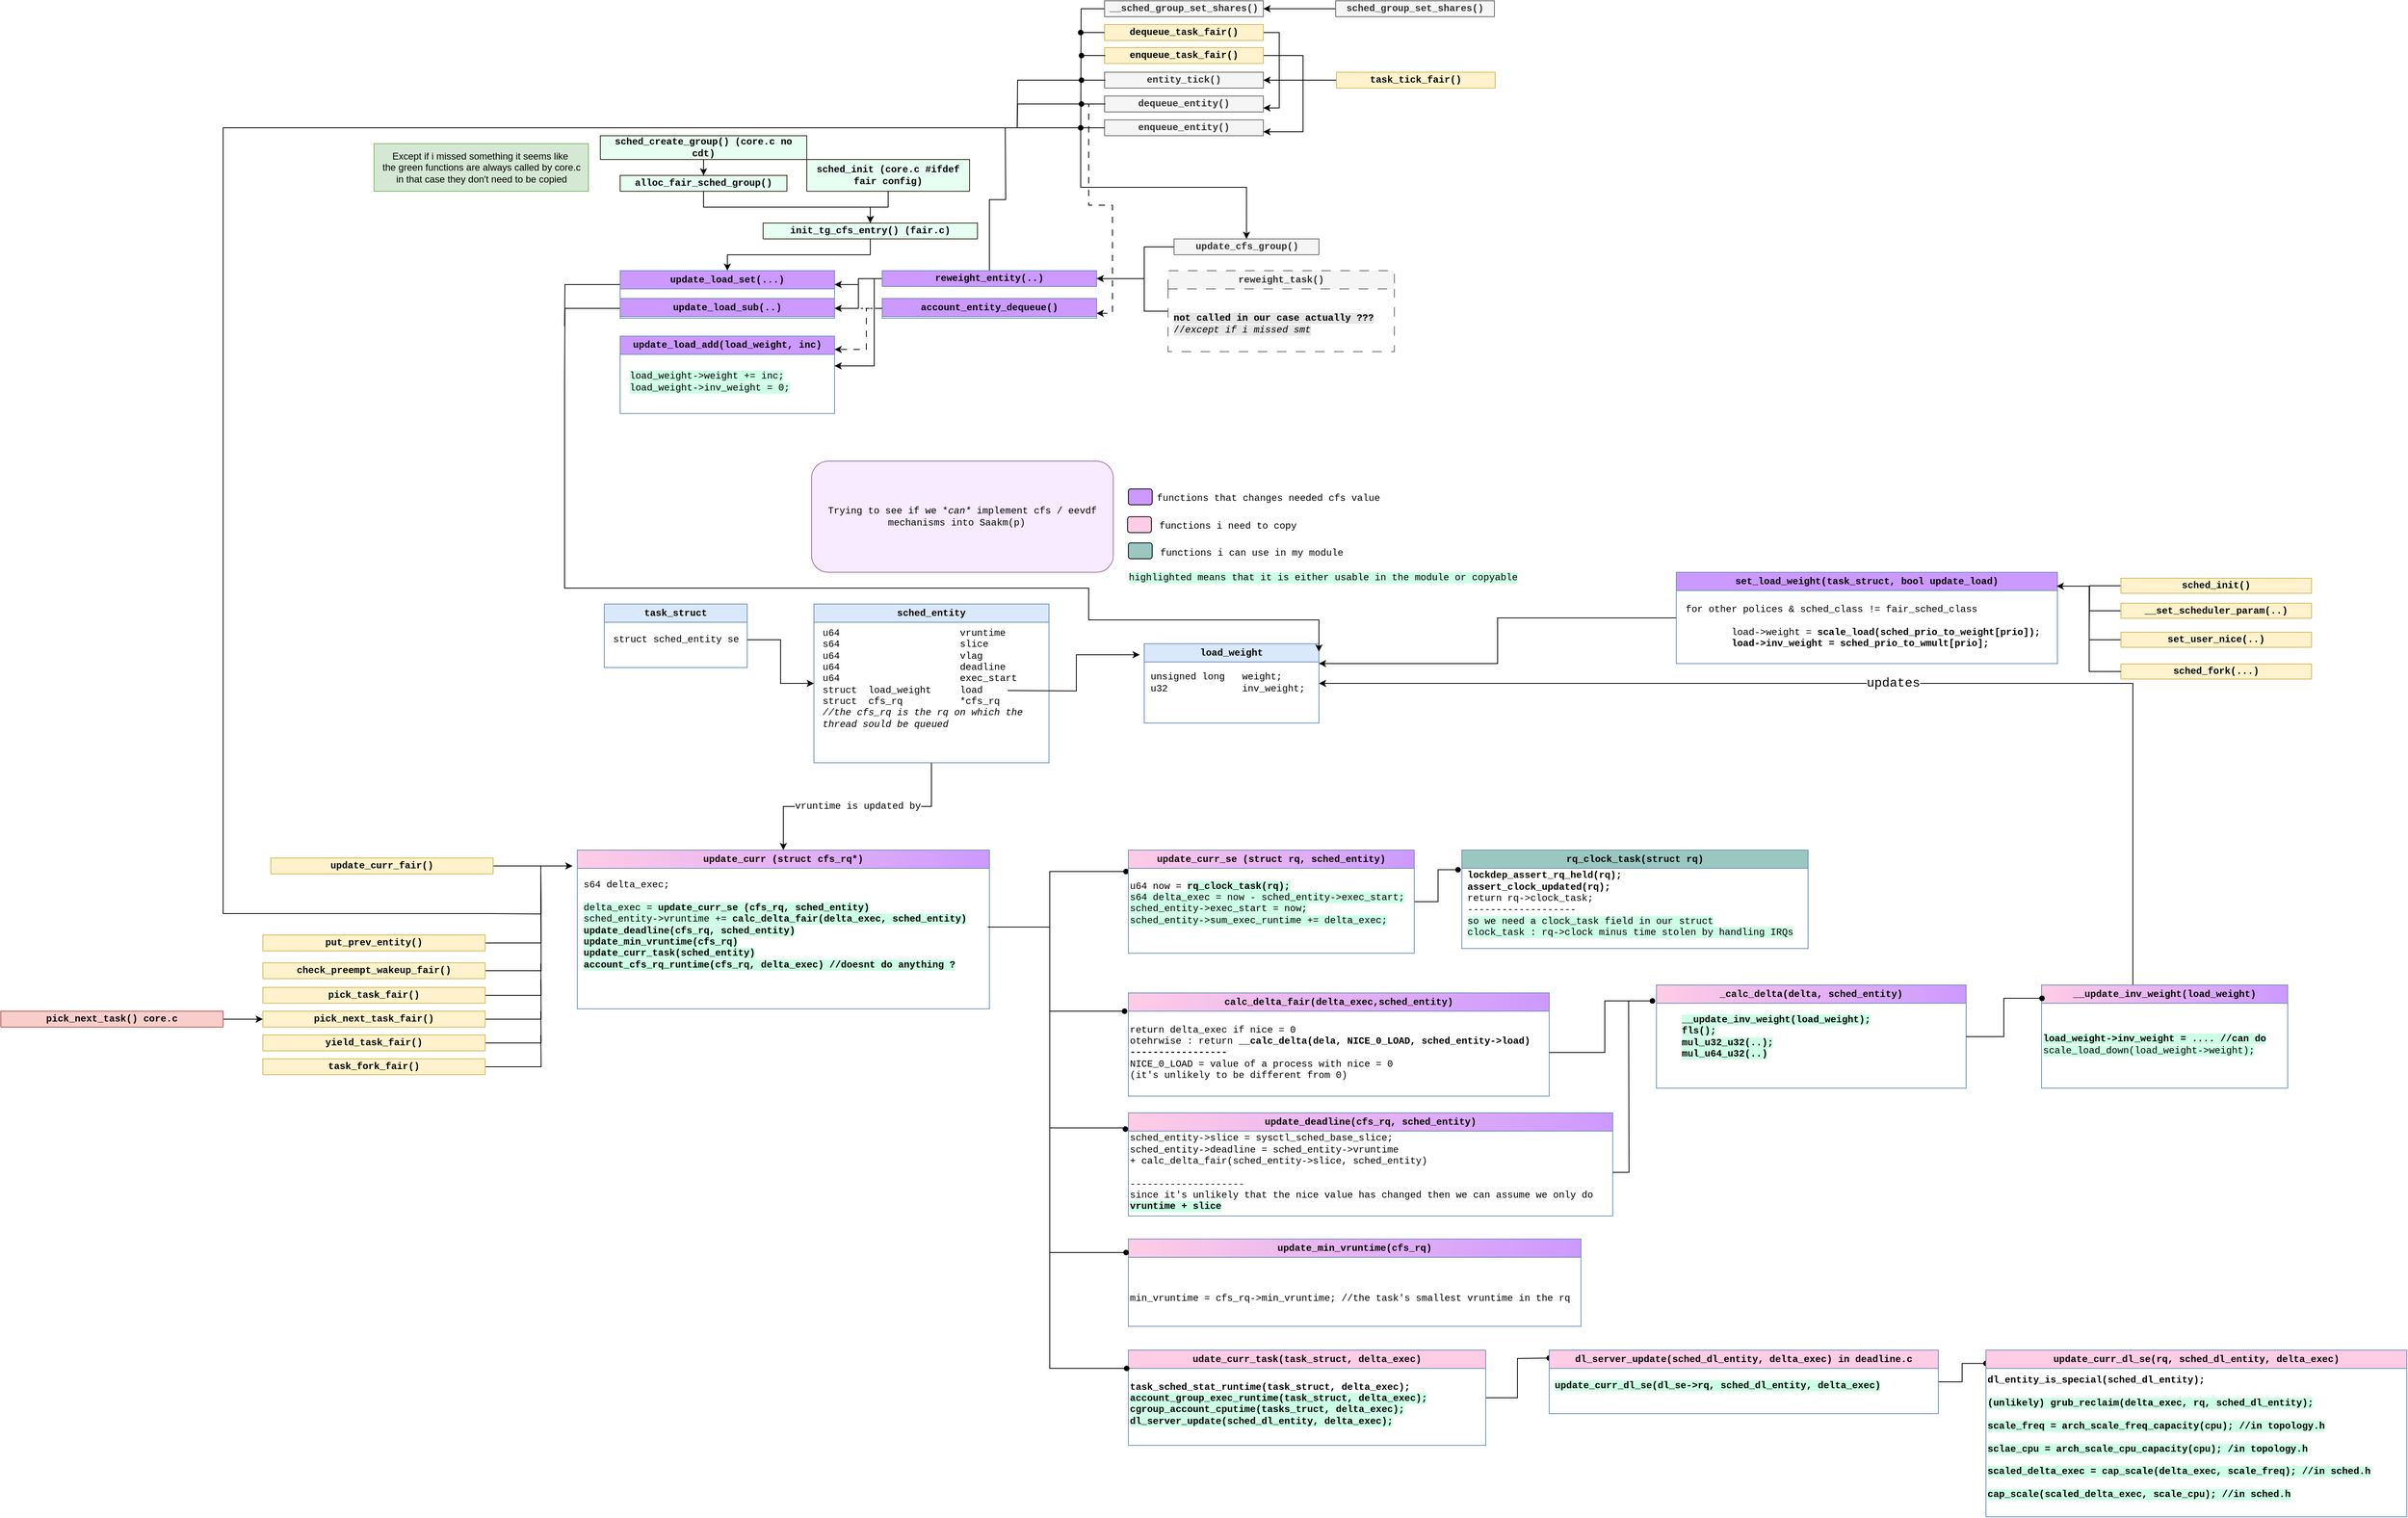 <mxfile version="24.5.3" type="device">
  <diagram id="C5RBs43oDa-KdzZeNtuy" name="Page-1">
    <mxGraphModel dx="2486" dy="2056" grid="1" gridSize="10" guides="1" tooltips="1" connect="1" arrows="1" fold="1" page="1" pageScale="1" pageWidth="827" pageHeight="1169" math="0" shadow="0">
      <root>
        <mxCell id="WIyWlLk6GJQsqaUBKTNV-0" />
        <mxCell id="WIyWlLk6GJQsqaUBKTNV-1" parent="WIyWlLk6GJQsqaUBKTNV-0" />
        <mxCell id="azKcXhktyE0FwWnTHM8I-0" value="Trying to see if we *&lt;i&gt;can* &lt;/i&gt;implement cfs / eevdf mechanisms into Saakm(p)&amp;nbsp;&lt;i&gt;&amp;nbsp;&lt;/i&gt;" style="rounded=1;whiteSpace=wrap;html=1;fillColor=#F8EBFF;strokeColor=#9673a6;fontFamily=Courier New;" parent="WIyWlLk6GJQsqaUBKTNV-1" vertex="1">
          <mxGeometry x="301" y="150" width="380" height="140" as="geometry" />
        </mxCell>
        <mxCell id="azKcXhktyE0FwWnTHM8I-12" value="&lt;font style=&quot;font-size: 12px;&quot; face=&quot;Courier New&quot;&gt;vruntime is updated by&lt;/font&gt;" style="edgeStyle=orthogonalEdgeStyle;rounded=0;orthogonalLoop=1;jettySize=auto;html=1;entryX=0.5;entryY=0;entryDx=0;entryDy=0;" parent="WIyWlLk6GJQsqaUBKTNV-1" source="azKcXhktyE0FwWnTHM8I-1" target="azKcXhktyE0FwWnTHM8I-13" edge="1">
          <mxGeometry relative="1" as="geometry">
            <mxPoint x="452" y="660" as="targetPoint" />
          </mxGeometry>
        </mxCell>
        <mxCell id="azKcXhktyE0FwWnTHM8I-1" value="sched_entity" style="swimlane;whiteSpace=wrap;html=1;fontFamily=Courier New;fillColor=#dae8fc;strokeColor=#6c8ebf;swimlaneLine=1;labelBackgroundColor=none;container=1;" parent="WIyWlLk6GJQsqaUBKTNV-1" vertex="1">
          <mxGeometry x="304" y="330" width="296" height="200" as="geometry">
            <mxRectangle x="40" y="350" width="130" height="30" as="alternateBounds" />
          </mxGeometry>
        </mxCell>
        <mxCell id="azKcXhktyE0FwWnTHM8I-2" value="u64&lt;span style=&quot;white-space: pre;&quot;&gt;&#x9;&lt;span style=&quot;white-space: pre;&quot;&gt;&#x9;&lt;/span&gt;&lt;span style=&quot;white-space: pre;&quot;&gt;&#x9;&lt;/span&gt;&lt;/span&gt;vruntime&lt;div&gt;s64&lt;span style=&quot;white-space: pre;&quot;&gt;&#x9;&lt;span style=&quot;white-space: pre;&quot;&gt;&#x9;&lt;/span&gt;&lt;span style=&quot;white-space: pre;&quot;&gt;&#x9;&lt;/span&gt;&lt;/span&gt;slice&lt;/div&gt;&lt;div&gt;u64&lt;span style=&quot;background-color: initial; white-space-collapse: preserve;&quot;&gt;&#x9;&lt;span style=&quot;white-space: pre;&quot;&gt;&#x9;&lt;/span&gt;&lt;span style=&quot;white-space: pre;&quot;&gt;&#x9;&lt;/span&gt;&lt;/span&gt;&lt;span style=&quot;background-color: initial;&quot;&gt;vlag&lt;/span&gt;&lt;/div&gt;&lt;div&gt;u64&lt;span style=&quot;white-space: pre;&quot;&gt;&#x9;&lt;span style=&quot;white-space: pre;&quot;&gt;&#x9;&lt;/span&gt;&lt;span style=&quot;white-space: pre;&quot;&gt;&#x9;&lt;/span&gt;&lt;/span&gt;deadline&lt;/div&gt;&lt;div&gt;u64&lt;span style=&quot;white-space: pre;&quot;&gt;&#x9;&lt;/span&gt;&lt;span style=&quot;white-space: pre;&quot;&gt;&#x9;&lt;/span&gt;&lt;span style=&quot;white-space: pre;&quot;&gt;&#x9;&lt;/span&gt;exec_start&lt;/div&gt;&lt;div&gt;struct&lt;span style=&quot;white-space: pre;&quot;&gt;&#x9;&lt;/span&gt;load_weight&lt;span style=&quot;white-space: pre;&quot;&gt;&#x9;&lt;/span&gt;load&lt;/div&gt;&lt;div&gt;struct&lt;span style=&quot;white-space: pre;&quot;&gt;&#x9;&lt;/span&gt;cfs_rq&lt;span style=&quot;white-space: pre;&quot;&gt;&#x9;&lt;/span&gt;&lt;span style=&quot;white-space: pre;&quot;&gt;&#x9;&lt;/span&gt;*cfs_rq&lt;/div&gt;&lt;div&gt;&lt;i&gt;//the cfs_rq is the rq on which the&amp;nbsp;&lt;/i&gt;&lt;/div&gt;&lt;div&gt;&lt;i&gt;thread sould be queued&lt;/i&gt;&lt;/div&gt;" style="text;html=1;align=left;verticalAlign=middle;resizable=0;points=[];autosize=1;strokeColor=none;fillColor=none;fontFamily=Courier New;" parent="azKcXhktyE0FwWnTHM8I-1" vertex="1">
          <mxGeometry x="9" y="24" width="280" height="140" as="geometry" />
        </mxCell>
        <mxCell id="azKcXhktyE0FwWnTHM8I-4" value="task_struct" style="swimlane;whiteSpace=wrap;html=1;fontFamily=Courier New;fillColor=#dae8fc;strokeColor=#6c8ebf;" parent="WIyWlLk6GJQsqaUBKTNV-1" vertex="1">
          <mxGeometry x="40" y="330" width="180" height="80" as="geometry">
            <mxRectangle x="40" y="350" width="130" height="30" as="alternateBounds" />
          </mxGeometry>
        </mxCell>
        <mxCell id="azKcXhktyE0FwWnTHM8I-5" value="struct sched_entity se" style="text;html=1;align=center;verticalAlign=middle;resizable=0;points=[];autosize=1;strokeColor=none;fillColor=none;fontFamily=Courier New;" parent="azKcXhktyE0FwWnTHM8I-4" vertex="1">
          <mxGeometry y="30" width="180" height="30" as="geometry" />
        </mxCell>
        <mxCell id="azKcXhktyE0FwWnTHM8I-6" style="edgeStyle=orthogonalEdgeStyle;rounded=0;orthogonalLoop=1;jettySize=auto;html=1;entryX=0;entryY=0.5;entryDx=0;entryDy=0;" parent="WIyWlLk6GJQsqaUBKTNV-1" source="azKcXhktyE0FwWnTHM8I-5" target="azKcXhktyE0FwWnTHM8I-1" edge="1">
          <mxGeometry relative="1" as="geometry" />
        </mxCell>
        <mxCell id="azKcXhktyE0FwWnTHM8I-26" style="edgeStyle=orthogonalEdgeStyle;rounded=0;orthogonalLoop=1;jettySize=auto;html=1;endArrow=oval;endFill=1;entryX=-0.006;entryY=0.005;entryDx=0;entryDy=0;entryPerimeter=0;" parent="WIyWlLk6GJQsqaUBKTNV-1" target="azKcXhktyE0FwWnTHM8I-28" edge="1">
          <mxGeometry relative="1" as="geometry">
            <mxPoint x="650" y="990" as="targetPoint" />
            <Array as="points">
              <mxPoint x="601" y="737" />
              <mxPoint x="601" y="990" />
              <mxPoint x="696" y="990" />
            </Array>
            <mxPoint x="525" y="737" as="sourcePoint" />
          </mxGeometry>
        </mxCell>
        <mxCell id="azKcXhktyE0FwWnTHM8I-13" value="update_curr (struct cfs_rq*)" style="swimlane;whiteSpace=wrap;html=1;fontFamily=Courier New;fillColor=#FFCCE6;strokeColor=#6c8ebf;swimlaneLine=1;labelBackgroundColor=none;container=1;fillStyle=auto;gradientColor=#CC99FF;gradientDirection=east;" parent="WIyWlLk6GJQsqaUBKTNV-1" vertex="1">
          <mxGeometry x="6" y="640" width="519" height="200" as="geometry">
            <mxRectangle x="40" y="350" width="130" height="30" as="alternateBounds" />
          </mxGeometry>
        </mxCell>
        <mxCell id="azKcXhktyE0FwWnTHM8I-14" value="s64 delta_exec;&lt;div&gt;&lt;br&gt;&lt;/div&gt;&lt;div&gt;&lt;span style=&quot;background-color: rgb(204, 255, 230);&quot;&gt;delta_exec = &lt;b style=&quot;&quot;&gt;update_curr_se (cfs_rq, sched_entity)&lt;/b&gt;&lt;/span&gt;&lt;/div&gt;&lt;div&gt;&lt;span style=&quot;background-color: rgb(204, 255, 230);&quot;&gt;sched_entity-&amp;gt;vruntime += &lt;b style=&quot;&quot;&gt;calc_delta_fair(delta_exec, sched_entity)&lt;/b&gt;&lt;/span&gt;&lt;/div&gt;&lt;div&gt;&lt;b style=&quot;background-color: rgb(204, 255, 230);&quot;&gt;update_deadline(cfs_rq, sched_entity)&lt;/b&gt;&lt;/div&gt;&lt;div&gt;&lt;b style=&quot;background-color: rgb(204, 255, 230);&quot;&gt;update_min_vruntime(cfs_rq)&lt;/b&gt;&lt;/div&gt;&lt;div&gt;&lt;b style=&quot;background-color: rgb(204, 255, 230);&quot;&gt;update_curr_task(sched_entity)&lt;/b&gt;&lt;/div&gt;&lt;div&gt;&lt;b style=&quot;background-color: rgb(204, 255, 230);&quot;&gt;account_cfs_rq_runtime(cfs_rq, delta_exec) //doesnt do anything ?&lt;/b&gt;&lt;/div&gt;" style="text;html=1;align=left;verticalAlign=middle;resizable=0;points=[];autosize=1;strokeColor=none;fillColor=none;fontFamily=Courier New;" parent="azKcXhktyE0FwWnTHM8I-13" vertex="1">
          <mxGeometry x="6" y="29" width="510" height="130" as="geometry" />
        </mxCell>
        <mxCell id="azKcXhktyE0FwWnTHM8I-15" style="edgeStyle=orthogonalEdgeStyle;rounded=0;orthogonalLoop=1;jettySize=auto;html=1;endArrow=oval;endFill=1;endSize=6;exitX=1.006;exitY=0.469;exitDx=0;exitDy=0;exitPerimeter=0;" parent="WIyWlLk6GJQsqaUBKTNV-1" edge="1">
          <mxGeometry relative="1" as="geometry">
            <mxPoint x="697" y="667" as="targetPoint" />
            <Array as="points">
              <mxPoint x="601" y="737" />
              <mxPoint x="601" y="667" />
            </Array>
            <mxPoint x="525.06" y="736.97" as="sourcePoint" />
          </mxGeometry>
        </mxCell>
        <mxCell id="azKcXhktyE0FwWnTHM8I-19" value="rq_clock_task(struct rq)" style="swimlane;whiteSpace=wrap;html=1;fontFamily=Courier New;fillColor=#9AC7BF;strokeColor=#6c8ebf;swimlaneLine=1;labelBackgroundColor=none;container=1;" parent="WIyWlLk6GJQsqaUBKTNV-1" vertex="1">
          <mxGeometry x="1120" y="640" width="436" height="124" as="geometry">
            <mxRectangle x="40" y="350" width="130" height="30" as="alternateBounds" />
          </mxGeometry>
        </mxCell>
        <mxCell id="azKcXhktyE0FwWnTHM8I-20" value="&lt;b&gt;lockdep_assert_rq_held(rq);&lt;/b&gt;&lt;div&gt;&lt;b&gt;assert_clock_updated(rq);&lt;/b&gt;&lt;/div&gt;&lt;div&gt;return rq-&amp;gt;clock_task;&lt;/div&gt;&lt;div&gt;-------------------&lt;/div&gt;&lt;div&gt;&lt;span style=&quot;background-color: rgb(204, 255, 230);&quot;&gt;so we need a clock_task field in our struct&lt;/span&gt;&lt;/div&gt;&lt;div&gt;&lt;span style=&quot;background-color: rgb(204, 255, 230);&quot;&gt;clock_task : rq-&amp;gt;clock minus time stolen by handling IRQs&lt;/span&gt;&lt;/div&gt;&lt;div&gt;&lt;span style=&quot;background-color: rgb(204, 255, 230);&quot;&gt;&lt;br&gt;&lt;/span&gt;&lt;/div&gt;" style="text;html=1;align=left;verticalAlign=middle;resizable=0;points=[];autosize=1;strokeColor=none;fillColor=none;fontFamily=Courier New;" parent="azKcXhktyE0FwWnTHM8I-19" vertex="1">
          <mxGeometry x="5" y="20" width="430" height="110" as="geometry" />
        </mxCell>
        <mxCell id="azKcXhktyE0FwWnTHM8I-21" style="edgeStyle=orthogonalEdgeStyle;rounded=0;orthogonalLoop=1;jettySize=auto;html=1;entryX=-0.011;entryY=0.2;entryDx=0;entryDy=0;entryPerimeter=0;endArrow=oval;endFill=1;" parent="WIyWlLk6GJQsqaUBKTNV-1" source="azKcXhktyE0FwWnTHM8I-16" target="azKcXhktyE0FwWnTHM8I-19" edge="1">
          <mxGeometry relative="1" as="geometry" />
        </mxCell>
        <mxCell id="azKcXhktyE0FwWnTHM8I-22" value="calc_delta_fair(delta_exec,sched_entity)" style="swimlane;whiteSpace=wrap;html=1;fontFamily=Courier New;fillColor=#FFCCE6;strokeColor=#6c8ebf;swimlaneLine=1;labelBackgroundColor=none;container=1;gradientColor=#CC99FF;gradientDirection=east;" parent="WIyWlLk6GJQsqaUBKTNV-1" vertex="1">
          <mxGeometry x="700" y="820" width="530" height="130" as="geometry">
            <mxRectangle x="40" y="350" width="130" height="30" as="alternateBounds" />
          </mxGeometry>
        </mxCell>
        <mxCell id="06BfCHJXgFcOidkfo0_r-19" style="edgeStyle=orthogonalEdgeStyle;rounded=0;orthogonalLoop=1;jettySize=auto;html=1;endArrow=oval;endFill=1;" parent="azKcXhktyE0FwWnTHM8I-22" source="azKcXhktyE0FwWnTHM8I-23" edge="1">
          <mxGeometry relative="1" as="geometry">
            <mxPoint x="660" y="10" as="targetPoint" />
            <Array as="points">
              <mxPoint x="600" y="75" />
              <mxPoint x="600" y="10" />
            </Array>
          </mxGeometry>
        </mxCell>
        <mxCell id="azKcXhktyE0FwWnTHM8I-23" value="&lt;div&gt;return delta_exec if nice = 0&lt;/div&gt;&lt;div&gt;otehrwise : return&amp;nbsp;&lt;b&gt;__calc_delta(dela, NICE_0_LOAD, sched_entity-&amp;gt;load)&lt;/b&gt;&lt;/div&gt;&lt;div&gt;&lt;b&gt;-----------------&lt;/b&gt;&lt;/div&gt;&lt;div&gt;NICE_0_LOAD = value of a process with nice = 0&amp;nbsp;&lt;/div&gt;&lt;div&gt;(it&#39;s unlikely to be different from 0)&lt;/div&gt;" style="text;html=1;align=left;verticalAlign=middle;resizable=0;points=[];autosize=1;strokeColor=none;fillColor=none;fontFamily=Courier New;" parent="azKcXhktyE0FwWnTHM8I-22" vertex="1">
          <mxGeometry y="30" width="530" height="90" as="geometry" />
        </mxCell>
        <mxCell id="azKcXhktyE0FwWnTHM8I-24" value="" style="group" parent="WIyWlLk6GJQsqaUBKTNV-1" vertex="1" connectable="0">
          <mxGeometry x="700" y="640" width="370" height="130" as="geometry" />
        </mxCell>
        <mxCell id="azKcXhktyE0FwWnTHM8I-16" value="update_curr_se (struct rq, sched_entity)" style="swimlane;whiteSpace=wrap;html=1;fontFamily=Courier New;fillColor=#FFCCE6;strokeColor=#6c8ebf;swimlaneLine=1;labelBackgroundColor=none;container=1;gradientColor=#CC99FF;gradientDirection=east;" parent="azKcXhktyE0FwWnTHM8I-24" vertex="1">
          <mxGeometry width="360" height="130" as="geometry">
            <mxRectangle x="40" y="350" width="130" height="30" as="alternateBounds" />
          </mxGeometry>
        </mxCell>
        <mxCell id="azKcXhktyE0FwWnTHM8I-18" value="u64 now = &lt;b style=&quot;background-color: rgb(204, 255, 230);&quot;&gt;rq_clock_task(rq);&lt;/b&gt;&lt;div&gt;&lt;span style=&quot;background-color: rgb(204, 255, 230);&quot;&gt;s64 delta_exec = now - sched_entity-&amp;gt;exec_start;&lt;/span&gt;&lt;/div&gt;&lt;div&gt;&lt;span style=&quot;background-color: rgb(204, 255, 230);&quot;&gt;sched_entity-&amp;gt;exec_start = now;&lt;/span&gt;&lt;/div&gt;&lt;div&gt;&lt;span style=&quot;background-color: rgb(204, 255, 230);&quot;&gt;sched_entity-&amp;gt;sum_exec_runtime += delta_exec;&lt;/span&gt;&lt;/div&gt;&lt;div&gt;&lt;br&gt;&lt;/div&gt;" style="text;html=1;align=left;verticalAlign=middle;resizable=0;points=[];autosize=1;strokeColor=none;fillColor=none;fontFamily=Courier New;" parent="azKcXhktyE0FwWnTHM8I-24" vertex="1">
          <mxGeometry y="29" width="370" height="90" as="geometry" />
        </mxCell>
        <mxCell id="azKcXhktyE0FwWnTHM8I-25" style="edgeStyle=orthogonalEdgeStyle;rounded=0;orthogonalLoop=1;jettySize=auto;html=1;entryX=-0.011;entryY=0.154;entryDx=0;entryDy=0;entryPerimeter=0;endArrow=oval;endFill=1;" parent="WIyWlLk6GJQsqaUBKTNV-1" edge="1">
          <mxGeometry relative="1" as="geometry">
            <Array as="points">
              <mxPoint x="601" y="737" />
              <mxPoint x="601" y="843" />
            </Array>
            <mxPoint x="523" y="737" as="sourcePoint" />
            <mxPoint x="695.17" y="843.02" as="targetPoint" />
          </mxGeometry>
        </mxCell>
        <mxCell id="azKcXhktyE0FwWnTHM8I-27" value="update_deadline(cfs_rq, sched_entity)" style="swimlane;whiteSpace=wrap;html=1;fontFamily=Courier New;fillColor=#FFCCE6;strokeColor=#6c8ebf;swimlaneLine=1;labelBackgroundColor=none;container=1;gradientColor=#CC99FF;gradientDirection=east;" parent="WIyWlLk6GJQsqaUBKTNV-1" vertex="1">
          <mxGeometry x="700" y="971" width="610" height="130" as="geometry">
            <mxRectangle x="40" y="350" width="130" height="30" as="alternateBounds" />
          </mxGeometry>
        </mxCell>
        <mxCell id="06BfCHJXgFcOidkfo0_r-33" style="edgeStyle=orthogonalEdgeStyle;rounded=0;orthogonalLoop=1;jettySize=auto;html=1;endArrow=none;endFill=0;" parent="azKcXhktyE0FwWnTHM8I-27" source="azKcXhktyE0FwWnTHM8I-28" edge="1">
          <mxGeometry relative="1" as="geometry">
            <mxPoint x="630" y="-141" as="targetPoint" />
          </mxGeometry>
        </mxCell>
        <mxCell id="azKcXhktyE0FwWnTHM8I-28" value="&lt;div&gt;sched_entity-&amp;gt;slice = sysctl_sched_base_slice;&lt;/div&gt;&lt;div&gt;sched_entity-&amp;gt;deadline = sched_entity-&amp;gt;vruntime&amp;nbsp;&lt;/div&gt;&lt;div&gt;+ calc_delta_fair(sched_entity-&amp;gt;slice, sched_entity)&lt;/div&gt;&lt;div&gt;&lt;br&gt;&lt;/div&gt;&lt;div&gt;--------------------&lt;/div&gt;&lt;div&gt;since it&#39;s unlikely that the nice value has changed then we can assume we only do&amp;nbsp;&lt;/div&gt;&lt;div&gt;&lt;b style=&quot;background-color: rgb(204, 255, 230);&quot;&gt;vruntime + slice&lt;/b&gt;&lt;/div&gt;" style="text;html=1;align=left;verticalAlign=middle;resizable=0;points=[];autosize=1;strokeColor=none;fillColor=none;fontFamily=Courier New;" parent="azKcXhktyE0FwWnTHM8I-27" vertex="1">
          <mxGeometry y="20" width="610" height="110" as="geometry" />
        </mxCell>
        <mxCell id="azKcXhktyE0FwWnTHM8I-30" value="update_min_vruntime(cfs_rq)" style="swimlane;whiteSpace=wrap;html=1;fontFamily=Courier New;fillColor=#FFCCE6;strokeColor=#6c8ebf;swimlaneLine=1;labelBackgroundColor=none;container=1;gradientColor=#CC99FF;gradientDirection=east;" parent="WIyWlLk6GJQsqaUBKTNV-1" vertex="1">
          <mxGeometry x="700" y="1130" width="570" height="110" as="geometry">
            <mxRectangle x="40" y="350" width="130" height="30" as="alternateBounds" />
          </mxGeometry>
        </mxCell>
        <mxCell id="azKcXhktyE0FwWnTHM8I-31" value="min_vruntime = cfs_rq-&amp;gt;min_vruntime; //the task&#39;s smallest vruntime in the rq" style="text;html=1;align=left;verticalAlign=middle;resizable=0;points=[];autosize=1;strokeColor=none;fillColor=none;fontFamily=Courier New;" parent="azKcXhktyE0FwWnTHM8I-30" vertex="1">
          <mxGeometry y="60" width="580" height="30" as="geometry" />
        </mxCell>
        <mxCell id="06BfCHJXgFcOidkfo0_r-0" style="edgeStyle=orthogonalEdgeStyle;rounded=0;orthogonalLoop=1;jettySize=auto;html=1;entryX=-0.005;entryY=0.182;entryDx=0;entryDy=0;entryPerimeter=0;endArrow=oval;endFill=1;" parent="WIyWlLk6GJQsqaUBKTNV-1" edge="1">
          <mxGeometry relative="1" as="geometry">
            <mxPoint x="525" y="737" as="sourcePoint" />
            <mxPoint x="697.15" y="1147.02" as="targetPoint" />
            <Array as="points">
              <mxPoint x="601" y="737" />
              <mxPoint x="601" y="1147" />
            </Array>
          </mxGeometry>
        </mxCell>
        <mxCell id="06BfCHJXgFcOidkfo0_r-12" style="edgeStyle=orthogonalEdgeStyle;rounded=0;orthogonalLoop=1;jettySize=auto;html=1;endArrow=oval;endFill=1;" parent="WIyWlLk6GJQsqaUBKTNV-1" source="06BfCHJXgFcOidkfo0_r-1" edge="1">
          <mxGeometry relative="1" as="geometry">
            <mxPoint x="1230" y="1280" as="targetPoint" />
          </mxGeometry>
        </mxCell>
        <mxCell id="06BfCHJXgFcOidkfo0_r-1" value="udate_curr_task(task_struct, delta_exec)" style="swimlane;whiteSpace=wrap;html=1;fontFamily=Courier New;fillColor=#FFCCE6;strokeColor=#6c8ebf;swimlaneLine=1;labelBackgroundColor=none;container=1;" parent="WIyWlLk6GJQsqaUBKTNV-1" vertex="1">
          <mxGeometry x="700" y="1270" width="450" height="120" as="geometry">
            <mxRectangle x="40" y="350" width="130" height="30" as="alternateBounds" />
          </mxGeometry>
        </mxCell>
        <mxCell id="06BfCHJXgFcOidkfo0_r-2" value="&lt;b&gt;task_sched_stat_runtime(task_struct, delta_exec);&lt;/b&gt;&lt;div&gt;&lt;b style=&quot;background-color: rgb(204, 255, 230);&quot;&gt;account_group_exec_runtime(task_struct, delta_exec);&lt;/b&gt;&lt;/div&gt;&lt;div&gt;&lt;b style=&quot;background-color: rgb(204, 255, 230);&quot;&gt;cgroup_account_cputime(tasks_truct, delta_exec);&lt;/b&gt;&lt;/div&gt;&lt;div&gt;&lt;b style=&quot;background-color: rgb(204, 255, 230);&quot;&gt;dl_server_update(sched_dl_entity, delta_exec);&lt;/b&gt;&lt;/div&gt;&lt;div&gt;&lt;b&gt;&lt;br&gt;&lt;/b&gt;&lt;/div&gt;" style="text;html=1;align=left;verticalAlign=middle;resizable=0;points=[];autosize=1;strokeColor=none;fillColor=none;fontFamily=Courier New;" parent="06BfCHJXgFcOidkfo0_r-1" vertex="1">
          <mxGeometry y="30" width="400" height="90" as="geometry" />
        </mxCell>
        <mxCell id="06BfCHJXgFcOidkfo0_r-3" style="edgeStyle=orthogonalEdgeStyle;rounded=0;orthogonalLoop=1;jettySize=auto;html=1;entryX=-0.009;entryY=0.167;entryDx=0;entryDy=0;entryPerimeter=0;endArrow=oval;endFill=1;" parent="WIyWlLk6GJQsqaUBKTNV-1" edge="1">
          <mxGeometry relative="1" as="geometry">
            <mxPoint x="525" y="737" as="sourcePoint" />
            <mxPoint x="697.87" y="1293.04" as="targetPoint" />
            <Array as="points">
              <mxPoint x="601" y="737" />
              <mxPoint x="601" y="1293" />
            </Array>
          </mxGeometry>
        </mxCell>
        <mxCell id="06BfCHJXgFcOidkfo0_r-9" value="" style="rounded=1;whiteSpace=wrap;html=1;fillColor=#9AC7BF;" parent="WIyWlLk6GJQsqaUBKTNV-1" vertex="1">
          <mxGeometry x="700" y="253" width="30" height="20" as="geometry" />
        </mxCell>
        <mxCell id="06BfCHJXgFcOidkfo0_r-10" value="functions i can use in my module" style="text;html=1;align=center;verticalAlign=middle;resizable=0;points=[];autosize=1;strokeColor=none;fillColor=none;fontFamily=Courier New;" parent="WIyWlLk6GJQsqaUBKTNV-1" vertex="1">
          <mxGeometry x="730" y="251" width="250" height="30" as="geometry" />
        </mxCell>
        <mxCell id="06BfCHJXgFcOidkfo0_r-17" style="edgeStyle=orthogonalEdgeStyle;rounded=0;orthogonalLoop=1;jettySize=auto;html=1;entryX=0;entryY=0.08;entryDx=0;entryDy=0;entryPerimeter=0;endArrow=oval;endFill=1;" parent="WIyWlLk6GJQsqaUBKTNV-1" source="06BfCHJXgFcOidkfo0_r-13" target="06BfCHJXgFcOidkfo0_r-15" edge="1">
          <mxGeometry relative="1" as="geometry" />
        </mxCell>
        <mxCell id="06BfCHJXgFcOidkfo0_r-13" value="dl_server_update(sched_dl_entity, delta_exec) in deadline.c" style="swimlane;whiteSpace=wrap;html=1;fontFamily=Courier New;fillColor=#FFCCE6;strokeColor=#6c8ebf;swimlaneLine=1;labelBackgroundColor=none;container=1;" parent="WIyWlLk6GJQsqaUBKTNV-1" vertex="1">
          <mxGeometry x="1230" y="1270" width="490" height="80" as="geometry">
            <mxRectangle x="40" y="350" width="130" height="30" as="alternateBounds" />
          </mxGeometry>
        </mxCell>
        <mxCell id="06BfCHJXgFcOidkfo0_r-14" value="&lt;div&gt;&lt;b style=&quot;background-color: rgb(204, 255, 230);&quot;&gt;update_curr_dl_se(dl_se-&amp;gt;rq, sched_dl_entity, delta_exec)&lt;/b&gt;&lt;/div&gt;" style="text;html=1;align=left;verticalAlign=middle;resizable=0;points=[];autosize=1;strokeColor=none;fillColor=none;fontFamily=Courier New;" parent="06BfCHJXgFcOidkfo0_r-13" vertex="1">
          <mxGeometry x="5" y="30" width="430" height="30" as="geometry" />
        </mxCell>
        <mxCell id="06BfCHJXgFcOidkfo0_r-15" value="update_curr_dl_se(rq, sched_dl_entity, delta_exec)" style="swimlane;whiteSpace=wrap;html=1;fontFamily=Courier New;fillColor=#FFCCE6;strokeColor=#6c8ebf;swimlaneLine=1;labelBackgroundColor=none;container=1;" parent="WIyWlLk6GJQsqaUBKTNV-1" vertex="1">
          <mxGeometry x="1780" y="1270" width="530" height="210" as="geometry">
            <mxRectangle x="40" y="350" width="130" height="30" as="alternateBounds" />
          </mxGeometry>
        </mxCell>
        <mxCell id="06BfCHJXgFcOidkfo0_r-16" value="&lt;div&gt;&lt;b&gt;dl_entity_is_special(sched_dl_entity);&lt;/b&gt;&lt;/div&gt;&lt;div&gt;&lt;b&gt;&lt;br&gt;&lt;/b&gt;&lt;/div&gt;&lt;div&gt;&lt;b style=&quot;background-color: rgb(204, 255, 230);&quot;&gt;(unlikely) grub_reclaim(delta_exec, rq, sched_dl_entity);&lt;/b&gt;&lt;/div&gt;&lt;div&gt;&lt;b&gt;&lt;br&gt;&lt;/b&gt;&lt;/div&gt;&lt;div&gt;&lt;b style=&quot;background-color: rgb(204, 255, 230);&quot;&gt;scale_freq = arch_scale_freq_capacity(cpu); //in topology.h&lt;/b&gt;&lt;/div&gt;&lt;div&gt;&lt;b&gt;&lt;br&gt;&lt;/b&gt;&lt;/div&gt;&lt;div&gt;&lt;b style=&quot;background-color: rgb(204, 255, 230);&quot;&gt;sclae_cpu = arch_scale_cpu_capacity(cpu); /in topology.h&lt;/b&gt;&lt;/div&gt;&lt;div&gt;&lt;b&gt;&lt;br&gt;&lt;/b&gt;&lt;/div&gt;&lt;div&gt;&lt;b style=&quot;background-color: rgb(204, 255, 230);&quot;&gt;scaled_delta_exec = cap_scale(delta_exec, scale_freq); //in sched.h&lt;/b&gt;&lt;/div&gt;&lt;div&gt;&lt;b style=&quot;background-color: rgb(204, 255, 230);&quot;&gt;&lt;br&gt;&lt;/b&gt;&lt;/div&gt;&lt;div&gt;&lt;b style=&quot;background-color: rgb(204, 255, 230);&quot;&gt;cap_scale(scaled_delta_exec, scale_cpu); //in sched.h&lt;/b&gt;&lt;/div&gt;" style="text;html=1;align=left;verticalAlign=middle;resizable=0;points=[];autosize=1;strokeColor=none;fillColor=none;fontFamily=Courier New;" parent="06BfCHJXgFcOidkfo0_r-15" vertex="1">
          <mxGeometry y="25" width="510" height="170" as="geometry" />
        </mxCell>
        <mxCell id="06BfCHJXgFcOidkfo0_r-18" value="&lt;font style=&quot;background-color: rgb(204, 255, 230);&quot; face=&quot;Courier New&quot;&gt;highlighted means that it is either usable in the module or copyable&lt;/font&gt;" style="text;html=1;align=center;verticalAlign=middle;resizable=0;points=[];autosize=1;strokeColor=none;fillColor=none;" parent="WIyWlLk6GJQsqaUBKTNV-1" vertex="1">
          <mxGeometry x="690" y="281" width="510" height="30" as="geometry" />
        </mxCell>
        <mxCell id="06BfCHJXgFcOidkfo0_r-29" value="&lt;font face=&quot;Courier New&quot; style=&quot;font-size: 16px;&quot;&gt;updates&lt;/font&gt;" style="edgeStyle=orthogonalEdgeStyle;rounded=0;orthogonalLoop=1;jettySize=auto;html=1;exitX=0.5;exitY=0;exitDx=0;exitDy=0;" parent="WIyWlLk6GJQsqaUBKTNV-1" source="06BfCHJXgFcOidkfo0_r-40" edge="1">
          <mxGeometry relative="1" as="geometry">
            <mxPoint x="940" y="430" as="targetPoint" />
            <Array as="points">
              <mxPoint x="1965" y="810" />
              <mxPoint x="1965" y="430" />
            </Array>
          </mxGeometry>
        </mxCell>
        <mxCell id="06BfCHJXgFcOidkfo0_r-20" value="_calc_delta(delta, sched_entity)" style="swimlane;whiteSpace=wrap;html=1;fontFamily=Courier New;fillColor=#FFCCE6;strokeColor=#6c8ebf;swimlaneLine=1;labelBackgroundColor=none;container=1;gradientColor=#CC99FF;gradientDirection=east;" parent="WIyWlLk6GJQsqaUBKTNV-1" vertex="1">
          <mxGeometry x="1365" y="810" width="390" height="130" as="geometry">
            <mxRectangle x="40" y="350" width="130" height="30" as="alternateBounds" />
          </mxGeometry>
        </mxCell>
        <mxCell id="06BfCHJXgFcOidkfo0_r-22" value="&lt;div&gt;&lt;b style=&quot;background-color: rgb(204, 255, 230);&quot;&gt;__update_inv_weight(load_weight);&lt;/b&gt;&lt;/div&gt;&lt;div&gt;&lt;b style=&quot;background-color: rgb(204, 255, 230);&quot;&gt;fls();&lt;/b&gt;&lt;/div&gt;&lt;div&gt;&lt;b style=&quot;background-color: rgb(204, 255, 230);&quot;&gt;mul_u32_u32(..);&lt;/b&gt;&lt;/div&gt;&lt;div&gt;&lt;b style=&quot;background-color: rgb(204, 255, 230);&quot;&gt;mul_u64_u32(..)&lt;/b&gt;&lt;/div&gt;" style="text;html=1;align=left;verticalAlign=middle;resizable=0;points=[];autosize=1;strokeColor=none;fillColor=none;fontFamily=Courier New;" parent="06BfCHJXgFcOidkfo0_r-20" vertex="1">
          <mxGeometry x="30" y="30" width="260" height="70" as="geometry" />
        </mxCell>
        <mxCell id="06BfCHJXgFcOidkfo0_r-25" value="load_weight" style="swimlane;whiteSpace=wrap;html=1;fontFamily=Courier New;fillColor=#dae8fc;strokeColor=#6c8ebf;swimlaneLine=1;labelBackgroundColor=none;container=1;" parent="WIyWlLk6GJQsqaUBKTNV-1" vertex="1">
          <mxGeometry x="720" y="380" width="220" height="100" as="geometry">
            <mxRectangle x="40" y="350" width="130" height="30" as="alternateBounds" />
          </mxGeometry>
        </mxCell>
        <mxCell id="06BfCHJXgFcOidkfo0_r-26" value="unsigned long&lt;span style=&quot;white-space: pre;&quot;&gt;&#x9;&lt;/span&gt;weight;&lt;div&gt;u32&lt;span style=&quot;white-space: pre;&quot;&gt;&#x9;&lt;/span&gt;&lt;span style=&quot;white-space: pre;&quot;&gt;&#x9;&lt;/span&gt;inv_weight;&lt;/div&gt;" style="text;html=1;align=left;verticalAlign=middle;resizable=0;points=[];autosize=1;strokeColor=none;fillColor=none;fontFamily=Courier New;" parent="06BfCHJXgFcOidkfo0_r-25" vertex="1">
          <mxGeometry x="6" y="29" width="220" height="40" as="geometry" />
        </mxCell>
        <mxCell id="06BfCHJXgFcOidkfo0_r-27" style="edgeStyle=orthogonalEdgeStyle;rounded=0;orthogonalLoop=1;jettySize=auto;html=1;entryX=-0.026;entryY=0.139;entryDx=0;entryDy=0;entryPerimeter=0;" parent="WIyWlLk6GJQsqaUBKTNV-1" target="06BfCHJXgFcOidkfo0_r-25" edge="1">
          <mxGeometry relative="1" as="geometry">
            <mxPoint x="548" y="439" as="sourcePoint" />
            <mxPoint x="675" y="420" as="targetPoint" />
          </mxGeometry>
        </mxCell>
        <mxCell id="06BfCHJXgFcOidkfo0_r-37" value="functions that changes needed cfs value" style="text;html=1;align=center;verticalAlign=middle;resizable=0;points=[];autosize=1;strokeColor=none;fillColor=none;fontFamily=Courier New;" parent="WIyWlLk6GJQsqaUBKTNV-1" vertex="1">
          <mxGeometry x="725.778" y="182" width="300" height="30" as="geometry" />
        </mxCell>
        <mxCell id="06BfCHJXgFcOidkfo0_r-39" value="" style="rounded=1;whiteSpace=wrap;html=1;fillColor=#CC99FF;" parent="WIyWlLk6GJQsqaUBKTNV-1" vertex="1">
          <mxGeometry x="700" y="185" width="30" height="20" as="geometry" />
        </mxCell>
        <mxCell id="06BfCHJXgFcOidkfo0_r-40" value="__update_inv_weight(load_weight)" style="swimlane;whiteSpace=wrap;html=1;fontFamily=Courier New;fillColor=#FFCCE6;strokeColor=#6c8ebf;swimlaneLine=1;labelBackgroundColor=none;container=1;gradientColor=#CC99FF;gradientDirection=east;" parent="WIyWlLk6GJQsqaUBKTNV-1" vertex="1">
          <mxGeometry x="1850" y="810" width="310" height="130" as="geometry">
            <mxRectangle x="40" y="350" width="130" height="30" as="alternateBounds" />
          </mxGeometry>
        </mxCell>
        <mxCell id="06BfCHJXgFcOidkfo0_r-41" value="&lt;span style=&quot;background-color: rgb(204, 255, 230);&quot;&gt;&lt;b&gt;load_weight-&amp;gt;inv_weight = .... //can do&lt;/b&gt;&lt;/span&gt;&lt;div&gt;&lt;span style=&quot;background-color: rgb(204, 255, 230);&quot;&gt;scale_load_down(load_weight-&amp;gt;weight);&lt;/span&gt;&lt;/div&gt;" style="text;html=1;align=left;verticalAlign=middle;resizable=0;points=[];autosize=1;strokeColor=none;fillColor=none;fontFamily=Courier New;" parent="06BfCHJXgFcOidkfo0_r-40" vertex="1">
          <mxGeometry y="55" width="300" height="40" as="geometry" />
        </mxCell>
        <mxCell id="06BfCHJXgFcOidkfo0_r-42" style="edgeStyle=orthogonalEdgeStyle;rounded=0;orthogonalLoop=1;jettySize=auto;html=1;entryX=0.002;entryY=0.129;entryDx=0;entryDy=0;entryPerimeter=0;endArrow=oval;endFill=1;" parent="WIyWlLk6GJQsqaUBKTNV-1" source="06BfCHJXgFcOidkfo0_r-20" target="06BfCHJXgFcOidkfo0_r-40" edge="1">
          <mxGeometry relative="1" as="geometry" />
        </mxCell>
        <mxCell id="06BfCHJXgFcOidkfo0_r-48" style="edgeStyle=orthogonalEdgeStyle;rounded=0;orthogonalLoop=1;jettySize=auto;html=1;entryX=1;entryY=0.25;entryDx=0;entryDy=0;" parent="WIyWlLk6GJQsqaUBKTNV-1" source="06BfCHJXgFcOidkfo0_r-46" target="06BfCHJXgFcOidkfo0_r-25" edge="1">
          <mxGeometry relative="1" as="geometry" />
        </mxCell>
        <mxCell id="06BfCHJXgFcOidkfo0_r-46" value="set_load_weight(task_struct, bool update_load)" style="swimlane;whiteSpace=wrap;html=1;fontFamily=Courier New;fillColor=#CC99FF;strokeColor=#6c8ebf;swimlaneLine=1;labelBackgroundColor=none;container=1;gradientColor=#CC99FF;gradientDirection=east;" parent="WIyWlLk6GJQsqaUBKTNV-1" vertex="1">
          <mxGeometry x="1390" y="290" width="480" height="115" as="geometry">
            <mxRectangle x="2060" y="365" width="300" height="35" as="alternateBounds" />
          </mxGeometry>
        </mxCell>
        <mxCell id="06BfCHJXgFcOidkfo0_r-49" value="for other polices &amp;amp; sched_class != fair_sched_class&lt;div&gt;&lt;span style=&quot;white-space: pre;&quot;&gt;&#x9;&lt;/span&gt;&lt;br&gt;&lt;/div&gt;&lt;div&gt;&lt;span style=&quot;white-space: pre;&quot;&gt;&#x9;&lt;/span&gt;load-&amp;gt;weight = &lt;b&gt;scale_load(sched_prio_to_weight[prio]);&lt;/b&gt;&lt;br&gt;&lt;/div&gt;&lt;div&gt;&lt;b&gt;&lt;span style=&quot;white-space: pre;&quot;&gt;&#x9;&lt;/span&gt;load-&amp;gt;inv_weight = sched_prio_to_wmult[prio];&lt;br&gt;&lt;/b&gt;&lt;/div&gt;" style="text;html=1;align=left;verticalAlign=middle;resizable=0;points=[];autosize=1;strokeColor=none;fillColor=none;fontFamily=Courier New;" parent="06BfCHJXgFcOidkfo0_r-46" vertex="1">
          <mxGeometry x="10" y="32.5" width="470" height="70" as="geometry" />
        </mxCell>
        <mxCell id="06BfCHJXgFcOidkfo0_r-4" value="" style="rounded=1;whiteSpace=wrap;html=1;fillColor=#FFCCE6;container=0;" parent="WIyWlLk6GJQsqaUBKTNV-1" vertex="1">
          <mxGeometry x="699" y="220" width="30" height="20" as="geometry" />
        </mxCell>
        <mxCell id="06BfCHJXgFcOidkfo0_r-5" value="functions i need to copy" style="text;html=1;align=center;verticalAlign=middle;resizable=1;points=[];autosize=1;strokeColor=none;fillColor=none;fontFamily=Courier New;movable=1;rotatable=1;deletable=1;editable=1;locked=0;connectable=1;container=0;" parent="WIyWlLk6GJQsqaUBKTNV-1" vertex="1">
          <mxGeometry x="725" y="217" width="200" height="30" as="geometry" />
        </mxCell>
        <mxCell id="06BfCHJXgFcOidkfo0_r-50" value="sched_fork(...)" style="swimlane;whiteSpace=wrap;html=1;fontFamily=Courier New;fillColor=#fff2cc;strokeColor=#d6b656;swimlaneLine=1;labelBackgroundColor=none;container=1;gradientDirection=east;" parent="WIyWlLk6GJQsqaUBKTNV-1" vertex="1">
          <mxGeometry x="1950" y="405.5" width="240" height="19" as="geometry">
            <mxRectangle x="2060" y="365" width="300" height="35" as="alternateBounds" />
          </mxGeometry>
        </mxCell>
        <mxCell id="06BfCHJXgFcOidkfo0_r-53" style="edgeStyle=orthogonalEdgeStyle;rounded=0;orthogonalLoop=1;jettySize=auto;html=1;entryX=0.998;entryY=0.152;entryDx=0;entryDy=0;entryPerimeter=0;" parent="WIyWlLk6GJQsqaUBKTNV-1" source="06BfCHJXgFcOidkfo0_r-50" target="06BfCHJXgFcOidkfo0_r-46" edge="1">
          <mxGeometry relative="1" as="geometry" />
        </mxCell>
        <mxCell id="06BfCHJXgFcOidkfo0_r-59" style="edgeStyle=orthogonalEdgeStyle;rounded=0;orthogonalLoop=1;jettySize=auto;html=1;endArrow=none;endFill=0;" parent="WIyWlLk6GJQsqaUBKTNV-1" source="06BfCHJXgFcOidkfo0_r-54" edge="1">
          <mxGeometry relative="1" as="geometry">
            <mxPoint x="1870" y="307.5" as="targetPoint" />
            <Array as="points">
              <mxPoint x="1910" y="374.5" />
              <mxPoint x="1910" y="307.5" />
            </Array>
          </mxGeometry>
        </mxCell>
        <mxCell id="06BfCHJXgFcOidkfo0_r-54" value="set_user_nice(..)" style="swimlane;whiteSpace=wrap;html=1;fontFamily=Courier New;fillColor=#fff2cc;strokeColor=#d6b656;swimlaneLine=1;labelBackgroundColor=none;container=1;gradientDirection=east;" parent="WIyWlLk6GJQsqaUBKTNV-1" vertex="1">
          <mxGeometry x="1950" y="365.5" width="240" height="19" as="geometry">
            <mxRectangle x="2060" y="365" width="300" height="35" as="alternateBounds" />
          </mxGeometry>
        </mxCell>
        <mxCell id="06BfCHJXgFcOidkfo0_r-58" style="edgeStyle=orthogonalEdgeStyle;rounded=0;orthogonalLoop=1;jettySize=auto;html=1;endArrow=none;endFill=0;" parent="WIyWlLk6GJQsqaUBKTNV-1" source="06BfCHJXgFcOidkfo0_r-55" edge="1">
          <mxGeometry relative="1" as="geometry">
            <mxPoint x="1910" y="338.5" as="targetPoint" />
          </mxGeometry>
        </mxCell>
        <mxCell id="06BfCHJXgFcOidkfo0_r-55" value="__set_scheduler_param(..)" style="swimlane;whiteSpace=wrap;html=1;fontFamily=Courier New;fillColor=#fff2cc;strokeColor=#d6b656;swimlaneLine=1;labelBackgroundColor=none;container=1;gradientDirection=east;" parent="WIyWlLk6GJQsqaUBKTNV-1" vertex="1">
          <mxGeometry x="1950" y="329" width="240" height="19" as="geometry">
            <mxRectangle x="2060" y="365" width="300" height="35" as="alternateBounds" />
          </mxGeometry>
        </mxCell>
        <mxCell id="06BfCHJXgFcOidkfo0_r-57" style="edgeStyle=orthogonalEdgeStyle;rounded=0;orthogonalLoop=1;jettySize=auto;html=1;endArrow=none;endFill=0;" parent="WIyWlLk6GJQsqaUBKTNV-1" source="06BfCHJXgFcOidkfo0_r-56" edge="1">
          <mxGeometry relative="1" as="geometry">
            <mxPoint x="1910" y="365.5" as="targetPoint" />
          </mxGeometry>
        </mxCell>
        <mxCell id="06BfCHJXgFcOidkfo0_r-56" value="sched_init()" style="swimlane;whiteSpace=wrap;html=1;fontFamily=Courier New;fillColor=#fff2cc;strokeColor=#d6b656;swimlaneLine=1;labelBackgroundColor=none;container=1;gradientDirection=east;" parent="WIyWlLk6GJQsqaUBKTNV-1" vertex="1">
          <mxGeometry x="1950" y="297.5" width="240" height="19" as="geometry">
            <mxRectangle x="2060" y="365" width="300" height="35" as="alternateBounds" />
          </mxGeometry>
        </mxCell>
        <mxCell id="06BfCHJXgFcOidkfo0_r-62" value="update_load_add(load_weight, inc)" style="swimlane;whiteSpace=wrap;html=1;fontFamily=Courier New;fillColor=#CC99FF;strokeColor=#6c8ebf;swimlaneLine=1;labelBackgroundColor=none;container=1;gradientColor=none;gradientDirection=east;" parent="WIyWlLk6GJQsqaUBKTNV-1" vertex="1">
          <mxGeometry x="60" y="-7.5" width="270" height="97.5" as="geometry">
            <mxRectangle x="2060" y="365" width="300" height="35" as="alternateBounds" />
          </mxGeometry>
        </mxCell>
        <mxCell id="06BfCHJXgFcOidkfo0_r-63" value="&lt;span style=&quot;background-color: rgb(204, 255, 230);&quot;&gt;load_weight-&amp;gt;weight += inc;&lt;/span&gt;&lt;div&gt;&lt;span style=&quot;background-color: rgb(204, 255, 230);&quot;&gt;load_weight-&amp;gt;inv_weight = 0;&lt;/span&gt;&lt;/div&gt;" style="text;html=1;align=left;verticalAlign=middle;resizable=0;points=[];autosize=1;strokeColor=none;fillColor=none;fontFamily=Courier New;" parent="06BfCHJXgFcOidkfo0_r-62" vertex="1">
          <mxGeometry x="10" y="37.5" width="230" height="40" as="geometry" />
        </mxCell>
        <mxCell id="06BfCHJXgFcOidkfo0_r-64" style="edgeStyle=orthogonalEdgeStyle;rounded=0;orthogonalLoop=1;jettySize=auto;html=1;entryX=1.009;entryY=0.1;entryDx=0;entryDy=0;entryPerimeter=0;" parent="WIyWlLk6GJQsqaUBKTNV-1" edge="1">
          <mxGeometry relative="1" as="geometry">
            <mxPoint x="-10" y="50" as="sourcePoint" />
            <mxPoint x="939.98" y="390" as="targetPoint" />
            <Array as="points">
              <mxPoint x="-10" y="310" />
              <mxPoint x="650" y="310" />
              <mxPoint x="650" y="350" />
              <mxPoint x="940" y="350" />
            </Array>
          </mxGeometry>
        </mxCell>
        <mxCell id="06BfCHJXgFcOidkfo0_r-72" style="edgeStyle=orthogonalEdgeStyle;rounded=0;orthogonalLoop=1;jettySize=auto;html=1;endArrow=none;endFill=0;" parent="WIyWlLk6GJQsqaUBKTNV-1" source="06BfCHJXgFcOidkfo0_r-65" edge="1">
          <mxGeometry relative="1" as="geometry">
            <mxPoint x="-10" y="50" as="targetPoint" />
          </mxGeometry>
        </mxCell>
        <mxCell id="06BfCHJXgFcOidkfo0_r-65" value="update_load_sub(..)" style="swimlane;whiteSpace=wrap;html=1;fontFamily=Courier New;fillColor=#CC99FF;strokeColor=#6c8ebf;swimlaneLine=1;labelBackgroundColor=none;container=1;gradientColor=none;gradientDirection=east;" parent="WIyWlLk6GJQsqaUBKTNV-1" vertex="1" collapsed="1">
          <mxGeometry x="60" y="-55" width="270" height="25" as="geometry">
            <mxRectangle x="2070" y="172.5" width="270" height="97.5" as="alternateBounds" />
          </mxGeometry>
        </mxCell>
        <mxCell id="06BfCHJXgFcOidkfo0_r-73" style="edgeStyle=orthogonalEdgeStyle;rounded=0;orthogonalLoop=1;jettySize=auto;html=1;endArrow=none;endFill=0;" parent="WIyWlLk6GJQsqaUBKTNV-1" source="06BfCHJXgFcOidkfo0_r-70" edge="1">
          <mxGeometry relative="1" as="geometry">
            <mxPoint x="-10" y="-20" as="targetPoint" />
          </mxGeometry>
        </mxCell>
        <mxCell id="06BfCHJXgFcOidkfo0_r-70" value="update_load_set(...)" style="swimlane;whiteSpace=wrap;html=1;fontFamily=Courier New;fillColor=#CC99FF;strokeColor=#6c8ebf;swimlaneLine=1;labelBackgroundColor=none;container=1;gradientColor=none;gradientDirection=east;" parent="WIyWlLk6GJQsqaUBKTNV-1" vertex="1" collapsed="1">
          <mxGeometry x="60" y="-90" width="270" height="35" as="geometry">
            <mxRectangle x="2070" y="172.5" width="270" height="97.5" as="alternateBounds" />
          </mxGeometry>
        </mxCell>
        <mxCell id="06BfCHJXgFcOidkfo0_r-75" style="edgeStyle=orthogonalEdgeStyle;rounded=0;orthogonalLoop=1;jettySize=auto;html=1;entryX=1;entryY=0.5;entryDx=0;entryDy=0;exitX=0;exitY=0.25;exitDx=0;exitDy=0;" parent="WIyWlLk6GJQsqaUBKTNV-1" source="06BfCHJXgFcOidkfo0_r-74" target="06BfCHJXgFcOidkfo0_r-70" edge="1">
          <mxGeometry relative="1" as="geometry">
            <Array as="points">
              <mxPoint x="390" y="-80" />
              <mxPoint x="360" y="-80" />
              <mxPoint x="360" y="-72" />
            </Array>
          </mxGeometry>
        </mxCell>
        <mxCell id="06BfCHJXgFcOidkfo0_r-76" style="edgeStyle=orthogonalEdgeStyle;rounded=0;orthogonalLoop=1;jettySize=auto;html=1;" parent="WIyWlLk6GJQsqaUBKTNV-1" source="06BfCHJXgFcOidkfo0_r-74" edge="1">
          <mxGeometry relative="1" as="geometry">
            <mxPoint x="330" y="30" as="targetPoint" />
            <Array as="points">
              <mxPoint x="380" y="-80" />
              <mxPoint x="380" y="30" />
            </Array>
          </mxGeometry>
        </mxCell>
        <mxCell id="06BfCHJXgFcOidkfo0_r-133" style="edgeStyle=orthogonalEdgeStyle;rounded=0;orthogonalLoop=1;jettySize=auto;html=1;endArrow=none;endFill=0;" parent="WIyWlLk6GJQsqaUBKTNV-1" source="06BfCHJXgFcOidkfo0_r-74" edge="1">
          <mxGeometry relative="1" as="geometry">
            <mxPoint x="545" y="-270" as="targetPoint" />
          </mxGeometry>
        </mxCell>
        <mxCell id="06BfCHJXgFcOidkfo0_r-135" style="edgeStyle=orthogonalEdgeStyle;rounded=0;orthogonalLoop=1;jettySize=auto;html=1;entryX=1;entryY=0.5;entryDx=0;entryDy=0;" parent="WIyWlLk6GJQsqaUBKTNV-1" source="06BfCHJXgFcOidkfo0_r-74" target="06BfCHJXgFcOidkfo0_r-65" edge="1">
          <mxGeometry relative="1" as="geometry" />
        </mxCell>
        <mxCell id="06BfCHJXgFcOidkfo0_r-74" value="reweight_entity(..)" style="swimlane;whiteSpace=wrap;html=1;fontFamily=Courier New;fillColor=#CC99FF;strokeColor=#6c8ebf;swimlaneLine=1;labelBackgroundColor=none;container=1;gradientColor=none;gradientDirection=east;" parent="WIyWlLk6GJQsqaUBKTNV-1" vertex="1" collapsed="1">
          <mxGeometry x="390" y="-90" width="270" height="20" as="geometry">
            <mxRectangle x="2070" y="172.5" width="270" height="97.5" as="alternateBounds" />
          </mxGeometry>
        </mxCell>
        <mxCell id="06BfCHJXgFcOidkfo0_r-78" style="edgeStyle=orthogonalEdgeStyle;rounded=0;orthogonalLoop=1;jettySize=auto;html=1;entryX=1;entryY=0.5;entryDx=0;entryDy=0;" parent="WIyWlLk6GJQsqaUBKTNV-1" source="06BfCHJXgFcOidkfo0_r-77" target="06BfCHJXgFcOidkfo0_r-74" edge="1">
          <mxGeometry relative="1" as="geometry">
            <Array as="points">
              <mxPoint x="720" y="-39" />
              <mxPoint x="720" y="-80" />
            </Array>
          </mxGeometry>
        </mxCell>
        <mxCell id="06BfCHJXgFcOidkfo0_r-77" value="reweight_task()" style="swimlane;whiteSpace=wrap;html=1;fontFamily=Courier New;fillColor=#f5f5f5;strokeColor=#666666;swimlaneLine=1;labelBackgroundColor=none;container=1;gradientDirection=east;fontColor=#333333;dashed=1;dashPattern=12 12;" parent="WIyWlLk6GJQsqaUBKTNV-1" vertex="1">
          <mxGeometry x="750" y="-90" width="285" height="102" as="geometry">
            <mxRectangle x="2750" y="80" width="270" height="20" as="alternateBounds" />
          </mxGeometry>
        </mxCell>
        <mxCell id="06BfCHJXgFcOidkfo0_r-79" value="&lt;div&gt;&lt;b style=&quot;background-color: rgb(230, 230, 230);&quot;&gt;not called in our case actually ???&lt;/b&gt;&lt;/div&gt;&lt;div&gt;&lt;span style=&quot;background-color: rgb(230, 230, 230);&quot;&gt;//&lt;i style=&quot;&quot;&gt;except if i missed smt&lt;/i&gt;&lt;/span&gt;&lt;/div&gt;" style="text;html=1;align=left;verticalAlign=middle;resizable=0;points=[];autosize=1;strokeColor=none;fillColor=none;fontFamily=Courier New;" parent="06BfCHJXgFcOidkfo0_r-77" vertex="1">
          <mxGeometry x="5" y="47" width="280" height="40" as="geometry" />
        </mxCell>
        <mxCell id="06BfCHJXgFcOidkfo0_r-82" style="edgeStyle=orthogonalEdgeStyle;rounded=0;orthogonalLoop=1;jettySize=auto;html=1;exitX=0;exitY=0.5;exitDx=0;exitDy=0;endArrow=none;endFill=0;" parent="WIyWlLk6GJQsqaUBKTNV-1" source="06BfCHJXgFcOidkfo0_r-80" edge="1">
          <mxGeometry relative="1" as="geometry">
            <mxPoint x="680" y="-80" as="targetPoint" />
            <mxPoint x="750" y="-120" as="sourcePoint" />
            <Array as="points">
              <mxPoint x="720" y="-120" />
              <mxPoint x="720" y="-80" />
            </Array>
          </mxGeometry>
        </mxCell>
        <mxCell id="06BfCHJXgFcOidkfo0_r-80" value="update_cfs_group()" style="swimlane;whiteSpace=wrap;html=1;fontFamily=Courier New;fillColor=#f5f5f5;strokeColor=#666666;swimlaneLine=1;labelBackgroundColor=none;container=1;gradientDirection=east;fontColor=#333333;" parent="WIyWlLk6GJQsqaUBKTNV-1" vertex="1" collapsed="1">
          <mxGeometry x="757.5" y="-130" width="182.5" height="20" as="geometry">
            <mxRectangle x="2752" y="-40" width="285" height="102" as="alternateBounds" />
          </mxGeometry>
        </mxCell>
        <mxCell id="06BfCHJXgFcOidkfo0_r-130" style="edgeStyle=orthogonalEdgeStyle;rounded=0;orthogonalLoop=1;jettySize=auto;html=1;entryX=0.5;entryY=0;entryDx=0;entryDy=0;" parent="WIyWlLk6GJQsqaUBKTNV-1" source="06BfCHJXgFcOidkfo0_r-85" target="06BfCHJXgFcOidkfo0_r-80" edge="1">
          <mxGeometry relative="1" as="geometry">
            <Array as="points">
              <mxPoint x="640" y="-270" />
              <mxPoint x="640" y="-195" />
              <mxPoint x="849" y="-195" />
            </Array>
          </mxGeometry>
        </mxCell>
        <mxCell id="06BfCHJXgFcOidkfo0_r-131" style="edgeStyle=orthogonalEdgeStyle;rounded=0;orthogonalLoop=1;jettySize=auto;html=1;fillColor=#e6d0de;strokeColor=#000000;gradientColor=#d5739d;endArrow=none;endFill=0;" parent="WIyWlLk6GJQsqaUBKTNV-1" edge="1">
          <mxGeometry relative="1" as="geometry">
            <mxPoint x="670" y="-270" as="sourcePoint" />
            <mxPoint x="-150" y="720" as="targetPoint" />
            <Array as="points">
              <mxPoint x="-440" y="-270" />
              <mxPoint x="-440" y="720" />
              <mxPoint x="-100" y="720" />
            </Array>
          </mxGeometry>
        </mxCell>
        <mxCell id="06BfCHJXgFcOidkfo0_r-85" value="enqueue_entity()" style="swimlane;whiteSpace=wrap;html=1;fontFamily=Courier New;fillColor=#f5f5f5;strokeColor=#666666;swimlaneLine=1;labelBackgroundColor=none;container=1;gradientDirection=east;fontColor=#333333;" parent="WIyWlLk6GJQsqaUBKTNV-1" vertex="1" collapsed="1">
          <mxGeometry x="670" y="-280" width="200" height="20" as="geometry">
            <mxRectangle x="670" y="-280" width="285" height="102" as="alternateBounds" />
          </mxGeometry>
        </mxCell>
        <mxCell id="06BfCHJXgFcOidkfo0_r-98" style="edgeStyle=orthogonalEdgeStyle;rounded=0;orthogonalLoop=1;jettySize=auto;html=1;endArrow=none;endFill=0;" parent="WIyWlLk6GJQsqaUBKTNV-1" source="06BfCHJXgFcOidkfo0_r-87" edge="1">
          <mxGeometry relative="1" as="geometry">
            <mxPoint x="640" y="-300.0" as="targetPoint" />
          </mxGeometry>
        </mxCell>
        <mxCell id="06BfCHJXgFcOidkfo0_r-132" style="edgeStyle=orthogonalEdgeStyle;rounded=0;orthogonalLoop=1;jettySize=auto;html=1;endArrow=none;endFill=0;" parent="WIyWlLk6GJQsqaUBKTNV-1" source="06BfCHJXgFcOidkfo0_r-87" edge="1">
          <mxGeometry relative="1" as="geometry">
            <mxPoint x="560" y="-270" as="targetPoint" />
          </mxGeometry>
        </mxCell>
        <mxCell id="06BfCHJXgFcOidkfo0_r-144" style="edgeStyle=orthogonalEdgeStyle;rounded=0;orthogonalLoop=1;jettySize=auto;html=1;entryX=1;entryY=0.75;entryDx=0;entryDy=0;dashed=1;dashPattern=8 8;" parent="WIyWlLk6GJQsqaUBKTNV-1" source="06BfCHJXgFcOidkfo0_r-87" target="06BfCHJXgFcOidkfo0_r-142" edge="1">
          <mxGeometry relative="1" as="geometry" />
        </mxCell>
        <mxCell id="06BfCHJXgFcOidkfo0_r-87" value="dequeue_entity()" style="swimlane;whiteSpace=wrap;html=1;fontFamily=Courier New;fillColor=#f5f5f5;strokeColor=#666666;swimlaneLine=1;labelBackgroundColor=none;container=1;gradientDirection=east;fontColor=#333333;" parent="WIyWlLk6GJQsqaUBKTNV-1" vertex="1" collapsed="1">
          <mxGeometry x="670" y="-310" width="200" height="20" as="geometry">
            <mxRectangle x="2752" y="-40" width="285" height="102" as="alternateBounds" />
          </mxGeometry>
        </mxCell>
        <mxCell id="06BfCHJXgFcOidkfo0_r-97" style="edgeStyle=orthogonalEdgeStyle;rounded=0;orthogonalLoop=1;jettySize=auto;html=1;endArrow=none;endFill=0;" parent="WIyWlLk6GJQsqaUBKTNV-1" source="06BfCHJXgFcOidkfo0_r-88" edge="1">
          <mxGeometry relative="1" as="geometry">
            <mxPoint x="640" y="-330.0" as="targetPoint" />
          </mxGeometry>
        </mxCell>
        <mxCell id="06BfCHJXgFcOidkfo0_r-134" style="edgeStyle=orthogonalEdgeStyle;rounded=0;orthogonalLoop=1;jettySize=auto;html=1;endArrow=none;endFill=0;" parent="WIyWlLk6GJQsqaUBKTNV-1" source="06BfCHJXgFcOidkfo0_r-88" edge="1">
          <mxGeometry relative="1" as="geometry">
            <mxPoint x="560" y="-270" as="targetPoint" />
          </mxGeometry>
        </mxCell>
        <mxCell id="06BfCHJXgFcOidkfo0_r-88" value="entity_tick()" style="swimlane;whiteSpace=wrap;html=1;fontFamily=Courier New;fillColor=#f5f5f5;strokeColor=#666666;swimlaneLine=1;labelBackgroundColor=none;container=1;gradientDirection=east;fontColor=#333333;" parent="WIyWlLk6GJQsqaUBKTNV-1" vertex="1" collapsed="1">
          <mxGeometry x="670" y="-340" width="200" height="20" as="geometry">
            <mxRectangle x="2752" y="-40" width="285" height="102" as="alternateBounds" />
          </mxGeometry>
        </mxCell>
        <mxCell id="06BfCHJXgFcOidkfo0_r-92" style="edgeStyle=orthogonalEdgeStyle;rounded=0;orthogonalLoop=1;jettySize=auto;html=1;entryX=1;entryY=0.75;entryDx=0;entryDy=0;" parent="WIyWlLk6GJQsqaUBKTNV-1" source="06BfCHJXgFcOidkfo0_r-89" target="06BfCHJXgFcOidkfo0_r-85" edge="1">
          <mxGeometry relative="1" as="geometry">
            <Array as="points">
              <mxPoint x="920" y="-361" />
              <mxPoint x="920" y="-265" />
            </Array>
          </mxGeometry>
        </mxCell>
        <mxCell id="06BfCHJXgFcOidkfo0_r-96" style="edgeStyle=orthogonalEdgeStyle;rounded=0;orthogonalLoop=1;jettySize=auto;html=1;endArrow=none;endFill=0;" parent="WIyWlLk6GJQsqaUBKTNV-1" source="06BfCHJXgFcOidkfo0_r-89" edge="1">
          <mxGeometry relative="1" as="geometry">
            <mxPoint x="640" y="-361" as="targetPoint" />
          </mxGeometry>
        </mxCell>
        <mxCell id="06BfCHJXgFcOidkfo0_r-89" value="enqueue_task_fair()" style="swimlane;whiteSpace=wrap;html=1;fontFamily=Courier New;fillColor=#fff2cc;strokeColor=#d6b656;swimlaneLine=1;labelBackgroundColor=none;container=1;gradientDirection=east;" parent="WIyWlLk6GJQsqaUBKTNV-1" vertex="1" collapsed="1">
          <mxGeometry x="670" y="-371" width="200" height="20" as="geometry">
            <mxRectangle x="2752" y="-40" width="285" height="102" as="alternateBounds" />
          </mxGeometry>
        </mxCell>
        <mxCell id="06BfCHJXgFcOidkfo0_r-94" style="edgeStyle=orthogonalEdgeStyle;rounded=0;orthogonalLoop=1;jettySize=auto;html=1;endArrow=none;endFill=0;" parent="WIyWlLk6GJQsqaUBKTNV-1" source="06BfCHJXgFcOidkfo0_r-90" edge="1">
          <mxGeometry relative="1" as="geometry">
            <mxPoint x="640" y="-390" as="targetPoint" />
          </mxGeometry>
        </mxCell>
        <mxCell id="06BfCHJXgFcOidkfo0_r-99" style="edgeStyle=orthogonalEdgeStyle;rounded=0;orthogonalLoop=1;jettySize=auto;html=1;entryX=1;entryY=0.75;entryDx=0;entryDy=0;" parent="WIyWlLk6GJQsqaUBKTNV-1" source="06BfCHJXgFcOidkfo0_r-90" target="06BfCHJXgFcOidkfo0_r-87" edge="1">
          <mxGeometry relative="1" as="geometry">
            <Array as="points">
              <mxPoint x="890" y="-390" />
              <mxPoint x="890" y="-295" />
            </Array>
          </mxGeometry>
        </mxCell>
        <mxCell id="06BfCHJXgFcOidkfo0_r-90" value="dequeue_task_fair()" style="swimlane;whiteSpace=wrap;html=1;fontFamily=Courier New;fillColor=#fff2cc;strokeColor=#d6b656;swimlaneLine=1;labelBackgroundColor=none;container=1;gradientDirection=east;" parent="WIyWlLk6GJQsqaUBKTNV-1" vertex="1" collapsed="1">
          <mxGeometry x="670" y="-400" width="200" height="20" as="geometry">
            <mxRectangle x="2752" y="-40" width="285" height="102" as="alternateBounds" />
          </mxGeometry>
        </mxCell>
        <mxCell id="06BfCHJXgFcOidkfo0_r-93" style="edgeStyle=orthogonalEdgeStyle;rounded=0;orthogonalLoop=1;jettySize=auto;html=1;endArrow=none;endFill=0;" parent="WIyWlLk6GJQsqaUBKTNV-1" source="06BfCHJXgFcOidkfo0_r-91" edge="1">
          <mxGeometry relative="1" as="geometry">
            <mxPoint x="640" y="-270.0" as="targetPoint" />
          </mxGeometry>
        </mxCell>
        <mxCell id="06BfCHJXgFcOidkfo0_r-91" value="__sched_group_set_shares()" style="swimlane;whiteSpace=wrap;html=1;fontFamily=Courier New;fillColor=#f5f5f5;strokeColor=#666666;swimlaneLine=1;labelBackgroundColor=none;container=1;gradientDirection=east;fontColor=#333333;" parent="WIyWlLk6GJQsqaUBKTNV-1" vertex="1" collapsed="1">
          <mxGeometry x="670" y="-430" width="200" height="20" as="geometry">
            <mxRectangle x="2752" y="-40" width="285" height="102" as="alternateBounds" />
          </mxGeometry>
        </mxCell>
        <mxCell id="06BfCHJXgFcOidkfo0_r-101" style="edgeStyle=orthogonalEdgeStyle;rounded=0;orthogonalLoop=1;jettySize=auto;html=1;entryX=1;entryY=0.5;entryDx=0;entryDy=0;" parent="WIyWlLk6GJQsqaUBKTNV-1" source="06BfCHJXgFcOidkfo0_r-100" target="06BfCHJXgFcOidkfo0_r-88" edge="1">
          <mxGeometry relative="1" as="geometry" />
        </mxCell>
        <mxCell id="06BfCHJXgFcOidkfo0_r-100" value="task_tick_fair()" style="swimlane;whiteSpace=wrap;html=1;fontFamily=Courier New;fillColor=#fff2cc;strokeColor=#d6b656;swimlaneLine=1;labelBackgroundColor=none;container=1;gradientDirection=east;gradientColor=none;" parent="WIyWlLk6GJQsqaUBKTNV-1" vertex="1" collapsed="1">
          <mxGeometry x="962" y="-340" width="200" height="20" as="geometry">
            <mxRectangle x="2752" y="-40" width="285" height="102" as="alternateBounds" />
          </mxGeometry>
        </mxCell>
        <mxCell id="06BfCHJXgFcOidkfo0_r-104" style="edgeStyle=orthogonalEdgeStyle;rounded=0;orthogonalLoop=1;jettySize=auto;html=1;entryX=1;entryY=0.5;entryDx=0;entryDy=0;" parent="WIyWlLk6GJQsqaUBKTNV-1" source="06BfCHJXgFcOidkfo0_r-103" target="06BfCHJXgFcOidkfo0_r-91" edge="1">
          <mxGeometry relative="1" as="geometry" />
        </mxCell>
        <mxCell id="06BfCHJXgFcOidkfo0_r-103" value="sched_group_set_shares()" style="swimlane;whiteSpace=wrap;html=1;fontFamily=Courier New;fillColor=#f5f5f5;strokeColor=#666666;swimlaneLine=1;labelBackgroundColor=none;container=1;gradientDirection=east;fontColor=#333333;" parent="WIyWlLk6GJQsqaUBKTNV-1" vertex="1" collapsed="1">
          <mxGeometry x="961" y="-430" width="200" height="20" as="geometry">
            <mxRectangle x="2752" y="-40" width="285" height="102" as="alternateBounds" />
          </mxGeometry>
        </mxCell>
        <mxCell id="06BfCHJXgFcOidkfo0_r-107" style="edgeStyle=orthogonalEdgeStyle;rounded=0;orthogonalLoop=1;jettySize=auto;html=1;" parent="WIyWlLk6GJQsqaUBKTNV-1" source="06BfCHJXgFcOidkfo0_r-105" edge="1">
          <mxGeometry relative="1" as="geometry">
            <mxPoint y="660" as="targetPoint" />
          </mxGeometry>
        </mxCell>
        <mxCell id="06BfCHJXgFcOidkfo0_r-105" value="update_curr_fair()" style="swimlane;whiteSpace=wrap;html=1;fontFamily=Courier New;fillColor=#fff2cc;strokeColor=#d6b656;swimlaneLine=1;labelBackgroundColor=none;container=1;" parent="WIyWlLk6GJQsqaUBKTNV-1" vertex="1" collapsed="1">
          <mxGeometry x="-380" y="650" width="280" height="20" as="geometry">
            <mxRectangle x="-390" y="460" width="519" height="200" as="alternateBounds" />
          </mxGeometry>
        </mxCell>
        <mxCell id="06BfCHJXgFcOidkfo0_r-120" style="edgeStyle=orthogonalEdgeStyle;rounded=0;orthogonalLoop=1;jettySize=auto;html=1;endArrow=none;endFill=0;" parent="WIyWlLk6GJQsqaUBKTNV-1" edge="1">
          <mxGeometry relative="1" as="geometry">
            <mxPoint x="-40" y="660" as="targetPoint" />
            <mxPoint x="-100" y="720" as="sourcePoint" />
          </mxGeometry>
        </mxCell>
        <mxCell id="06BfCHJXgFcOidkfo0_r-122" style="edgeStyle=orthogonalEdgeStyle;rounded=0;orthogonalLoop=1;jettySize=auto;html=1;endArrow=none;endFill=0;" parent="WIyWlLk6GJQsqaUBKTNV-1" source="06BfCHJXgFcOidkfo0_r-112" edge="1">
          <mxGeometry relative="1" as="geometry">
            <mxPoint x="-40" y="670" as="targetPoint" />
          </mxGeometry>
        </mxCell>
        <mxCell id="06BfCHJXgFcOidkfo0_r-112" value="put_prev_entity()" style="swimlane;whiteSpace=wrap;html=1;fontFamily=Courier New;fillColor=#fff2cc;strokeColor=#d6b656;swimlaneLine=1;labelBackgroundColor=none;container=1;" parent="WIyWlLk6GJQsqaUBKTNV-1" vertex="1" collapsed="1">
          <mxGeometry x="-390" y="747" width="280" height="20" as="geometry">
            <mxRectangle x="-390" y="460" width="519" height="200" as="alternateBounds" />
          </mxGeometry>
        </mxCell>
        <mxCell id="06BfCHJXgFcOidkfo0_r-124" style="edgeStyle=orthogonalEdgeStyle;rounded=0;orthogonalLoop=1;jettySize=auto;html=1;endArrow=none;endFill=0;" parent="WIyWlLk6GJQsqaUBKTNV-1" source="06BfCHJXgFcOidkfo0_r-114" edge="1">
          <mxGeometry relative="1" as="geometry">
            <mxPoint x="-40" y="690" as="targetPoint" />
          </mxGeometry>
        </mxCell>
        <mxCell id="06BfCHJXgFcOidkfo0_r-114" value="check_preempt_wakeup_fair()" style="swimlane;whiteSpace=wrap;html=1;fontFamily=Courier New;fillColor=#fff2cc;strokeColor=#d6b656;swimlaneLine=1;labelBackgroundColor=none;container=1;" parent="WIyWlLk6GJQsqaUBKTNV-1" vertex="1" collapsed="1">
          <mxGeometry x="-390" y="782" width="280" height="20" as="geometry">
            <mxRectangle x="-390" y="460" width="519" height="200" as="alternateBounds" />
          </mxGeometry>
        </mxCell>
        <mxCell id="06BfCHJXgFcOidkfo0_r-125" style="edgeStyle=orthogonalEdgeStyle;rounded=0;orthogonalLoop=1;jettySize=auto;html=1;endArrow=none;endFill=0;" parent="WIyWlLk6GJQsqaUBKTNV-1" source="06BfCHJXgFcOidkfo0_r-115" edge="1">
          <mxGeometry relative="1" as="geometry">
            <mxPoint x="-40" y="783" as="targetPoint" />
          </mxGeometry>
        </mxCell>
        <mxCell id="06BfCHJXgFcOidkfo0_r-115" value="pick_task_fair()" style="swimlane;whiteSpace=wrap;html=1;fontFamily=Courier New;fillColor=#fff2cc;strokeColor=#d6b656;swimlaneLine=1;labelBackgroundColor=none;container=1;" parent="WIyWlLk6GJQsqaUBKTNV-1" vertex="1" collapsed="1">
          <mxGeometry x="-390" y="813" width="280" height="20" as="geometry">
            <mxRectangle x="-390" y="460" width="519" height="200" as="alternateBounds" />
          </mxGeometry>
        </mxCell>
        <mxCell id="06BfCHJXgFcOidkfo0_r-126" style="edgeStyle=orthogonalEdgeStyle;rounded=0;orthogonalLoop=1;jettySize=auto;html=1;endArrow=none;endFill=0;" parent="WIyWlLk6GJQsqaUBKTNV-1" source="06BfCHJXgFcOidkfo0_r-116" edge="1">
          <mxGeometry relative="1" as="geometry">
            <mxPoint x="-40" y="803" as="targetPoint" />
          </mxGeometry>
        </mxCell>
        <mxCell id="06BfCHJXgFcOidkfo0_r-116" value="pick_next_task_fair()" style="swimlane;whiteSpace=wrap;html=1;fontFamily=Courier New;fillColor=#fff2cc;strokeColor=#d6b656;swimlaneLine=1;labelBackgroundColor=none;container=1;" parent="WIyWlLk6GJQsqaUBKTNV-1" vertex="1" collapsed="1">
          <mxGeometry x="-390" y="843" width="280" height="20" as="geometry">
            <mxRectangle x="-390" y="460" width="519" height="200" as="alternateBounds" />
          </mxGeometry>
        </mxCell>
        <mxCell id="06BfCHJXgFcOidkfo0_r-127" style="edgeStyle=orthogonalEdgeStyle;rounded=0;orthogonalLoop=1;jettySize=auto;html=1;endArrow=none;endFill=0;" parent="WIyWlLk6GJQsqaUBKTNV-1" source="06BfCHJXgFcOidkfo0_r-117" edge="1">
          <mxGeometry relative="1" as="geometry">
            <mxPoint x="-40" y="843" as="targetPoint" />
          </mxGeometry>
        </mxCell>
        <mxCell id="06BfCHJXgFcOidkfo0_r-117" value="yield_task_fair()" style="swimlane;whiteSpace=wrap;html=1;fontFamily=Courier New;fillColor=#fff2cc;strokeColor=#d6b656;swimlaneLine=1;labelBackgroundColor=none;container=1;" parent="WIyWlLk6GJQsqaUBKTNV-1" vertex="1" collapsed="1">
          <mxGeometry x="-390" y="873" width="280" height="20" as="geometry">
            <mxRectangle x="-390" y="460" width="519" height="200" as="alternateBounds" />
          </mxGeometry>
        </mxCell>
        <mxCell id="06BfCHJXgFcOidkfo0_r-128" style="edgeStyle=orthogonalEdgeStyle;rounded=0;orthogonalLoop=1;jettySize=auto;html=1;endArrow=none;endFill=0;" parent="WIyWlLk6GJQsqaUBKTNV-1" source="06BfCHJXgFcOidkfo0_r-118" edge="1">
          <mxGeometry relative="1" as="geometry">
            <mxPoint x="-40" y="873" as="targetPoint" />
          </mxGeometry>
        </mxCell>
        <mxCell id="06BfCHJXgFcOidkfo0_r-118" value="task_fork_fair()" style="swimlane;whiteSpace=wrap;html=1;fontFamily=Courier New;fillColor=#fff2cc;strokeColor=#d6b656;swimlaneLine=1;labelBackgroundColor=none;container=1;" parent="WIyWlLk6GJQsqaUBKTNV-1" vertex="1" collapsed="1">
          <mxGeometry x="-390" y="903" width="280" height="20" as="geometry">
            <mxRectangle x="-390" y="460" width="519" height="200" as="alternateBounds" />
          </mxGeometry>
        </mxCell>
        <mxCell id="06BfCHJXgFcOidkfo0_r-136" value="" style="edgeStyle=none;orthogonalLoop=1;jettySize=auto;html=1;rounded=0;exitX=0;exitY=0.5;exitDx=0;exitDy=0;endArrow=oval;endFill=1;" parent="WIyWlLk6GJQsqaUBKTNV-1" source="06BfCHJXgFcOidkfo0_r-85" edge="1">
          <mxGeometry width="80" relative="1" as="geometry">
            <mxPoint x="656" y="-229.5" as="sourcePoint" />
            <mxPoint x="640" y="-270" as="targetPoint" />
            <Array as="points" />
          </mxGeometry>
        </mxCell>
        <mxCell id="06BfCHJXgFcOidkfo0_r-137" value="" style="edgeStyle=none;orthogonalLoop=1;jettySize=auto;html=1;rounded=0;exitX=0;exitY=0.5;exitDx=0;exitDy=0;endArrow=oval;endFill=1;" parent="WIyWlLk6GJQsqaUBKTNV-1" edge="1">
          <mxGeometry width="80" relative="1" as="geometry">
            <mxPoint x="671" y="-300" as="sourcePoint" />
            <mxPoint x="641" y="-300" as="targetPoint" />
            <Array as="points" />
          </mxGeometry>
        </mxCell>
        <mxCell id="06BfCHJXgFcOidkfo0_r-138" value="" style="edgeStyle=none;orthogonalLoop=1;jettySize=auto;html=1;rounded=0;exitX=0;exitY=0.5;exitDx=0;exitDy=0;endArrow=oval;endFill=1;" parent="WIyWlLk6GJQsqaUBKTNV-1" edge="1">
          <mxGeometry width="80" relative="1" as="geometry">
            <mxPoint x="671" y="-330" as="sourcePoint" />
            <mxPoint x="641" y="-330" as="targetPoint" />
            <Array as="points" />
          </mxGeometry>
        </mxCell>
        <mxCell id="06BfCHJXgFcOidkfo0_r-139" value="" style="edgeStyle=none;orthogonalLoop=1;jettySize=auto;html=1;rounded=0;exitX=0;exitY=0.5;exitDx=0;exitDy=0;endArrow=oval;endFill=1;" parent="WIyWlLk6GJQsqaUBKTNV-1" edge="1">
          <mxGeometry width="80" relative="1" as="geometry">
            <mxPoint x="671" y="-361" as="sourcePoint" />
            <mxPoint x="641" y="-361" as="targetPoint" />
            <Array as="points" />
          </mxGeometry>
        </mxCell>
        <mxCell id="06BfCHJXgFcOidkfo0_r-140" value="" style="edgeStyle=none;orthogonalLoop=1;jettySize=auto;html=1;rounded=0;exitX=0;exitY=0.5;exitDx=0;exitDy=0;endArrow=oval;endFill=1;" parent="WIyWlLk6GJQsqaUBKTNV-1" edge="1">
          <mxGeometry width="80" relative="1" as="geometry">
            <mxPoint x="670" y="-390" as="sourcePoint" />
            <mxPoint x="640" y="-390" as="targetPoint" />
            <Array as="points" />
          </mxGeometry>
        </mxCell>
        <mxCell id="06BfCHJXgFcOidkfo0_r-143" style="edgeStyle=orthogonalEdgeStyle;rounded=0;orthogonalLoop=1;jettySize=auto;html=1;endArrow=none;endFill=0;dashed=1;" parent="WIyWlLk6GJQsqaUBKTNV-1" source="06BfCHJXgFcOidkfo0_r-142" target="06BfCHJXgFcOidkfo0_r-65" edge="1">
          <mxGeometry relative="1" as="geometry" />
        </mxCell>
        <mxCell id="06BfCHJXgFcOidkfo0_r-142" value="account_entity_dequeue()" style="swimlane;whiteSpace=wrap;html=1;fontFamily=Courier New;fillColor=#CC99FF;strokeColor=#6c8ebf;swimlaneLine=1;labelBackgroundColor=none;container=1;gradientColor=none;gradientDirection=east;" parent="WIyWlLk6GJQsqaUBKTNV-1" vertex="1" collapsed="1">
          <mxGeometry x="390" y="-55" width="270" height="25" as="geometry">
            <mxRectangle x="2070" y="172.5" width="270" height="97.5" as="alternateBounds" />
          </mxGeometry>
        </mxCell>
        <mxCell id="z0kuX5n6FDUVKfrTZ-F2-0" style="edgeStyle=orthogonalEdgeStyle;rounded=0;orthogonalLoop=1;jettySize=auto;html=1;entryX=1;entryY=0.172;entryDx=0;entryDy=0;entryPerimeter=0;dashed=1;dashPattern=8 8;" edge="1" parent="WIyWlLk6GJQsqaUBKTNV-1" source="06BfCHJXgFcOidkfo0_r-142" target="06BfCHJXgFcOidkfo0_r-62">
          <mxGeometry relative="1" as="geometry">
            <Array as="points">
              <mxPoint x="370" y="-43" />
              <mxPoint x="370" y="9" />
            </Array>
          </mxGeometry>
        </mxCell>
        <mxCell id="z0kuX5n6FDUVKfrTZ-F2-2" style="edgeStyle=orthogonalEdgeStyle;rounded=0;orthogonalLoop=1;jettySize=auto;html=1;entryX=0.5;entryY=0;entryDx=0;entryDy=0;" edge="1" parent="WIyWlLk6GJQsqaUBKTNV-1" source="z0kuX5n6FDUVKfrTZ-F2-1" target="06BfCHJXgFcOidkfo0_r-70">
          <mxGeometry relative="1" as="geometry" />
        </mxCell>
        <mxCell id="z0kuX5n6FDUVKfrTZ-F2-1" value="init_tg_cfs_entry() (fair.c)" style="swimlane;whiteSpace=wrap;html=1;fontFamily=Courier New;fillColor=#E6FFF2;strokeColor=#2E2712;swimlaneLine=1;labelBackgroundColor=none;container=1;gradientDirection=east;" vertex="1" collapsed="1" parent="WIyWlLk6GJQsqaUBKTNV-1">
          <mxGeometry x="240" y="-150" width="270" height="20" as="geometry">
            <mxRectangle x="2070" y="172.5" width="270" height="97.5" as="alternateBounds" />
          </mxGeometry>
        </mxCell>
        <mxCell id="z0kuX5n6FDUVKfrTZ-F2-4" style="edgeStyle=orthogonalEdgeStyle;rounded=0;orthogonalLoop=1;jettySize=auto;html=1;entryX=0.5;entryY=0;entryDx=0;entryDy=0;" edge="1" parent="WIyWlLk6GJQsqaUBKTNV-1" source="z0kuX5n6FDUVKfrTZ-F2-3" target="z0kuX5n6FDUVKfrTZ-F2-1">
          <mxGeometry relative="1" as="geometry" />
        </mxCell>
        <mxCell id="z0kuX5n6FDUVKfrTZ-F2-3" value="sched_init (core.c #ifdef fair config)" style="swimlane;whiteSpace=wrap;html=1;fontFamily=Courier New;fillColor=#E6FFF2;strokeColor=#2E2712;swimlaneLine=1;labelBackgroundColor=none;container=1;gradientDirection=east;startSize=40;" vertex="1" collapsed="1" parent="WIyWlLk6GJQsqaUBKTNV-1">
          <mxGeometry x="295" y="-230" width="205" height="40" as="geometry">
            <mxRectangle x="295" y="-210" width="270" height="97.5" as="alternateBounds" />
          </mxGeometry>
        </mxCell>
        <mxCell id="z0kuX5n6FDUVKfrTZ-F2-6" style="edgeStyle=orthogonalEdgeStyle;rounded=0;orthogonalLoop=1;jettySize=auto;html=1;entryX=0.5;entryY=0;entryDx=0;entryDy=0;" edge="1" parent="WIyWlLk6GJQsqaUBKTNV-1" source="z0kuX5n6FDUVKfrTZ-F2-5" target="z0kuX5n6FDUVKfrTZ-F2-1">
          <mxGeometry relative="1" as="geometry" />
        </mxCell>
        <mxCell id="z0kuX5n6FDUVKfrTZ-F2-5" value="alloc_fair_sched_group()" style="swimlane;whiteSpace=wrap;html=1;fontFamily=Courier New;fillColor=#E6FFF2;strokeColor=#2E2712;swimlaneLine=1;labelBackgroundColor=none;container=1;gradientDirection=east;" vertex="1" collapsed="1" parent="WIyWlLk6GJQsqaUBKTNV-1">
          <mxGeometry x="60" y="-210" width="210" height="20" as="geometry">
            <mxRectangle x="2070" y="172.5" width="270" height="97.5" as="alternateBounds" />
          </mxGeometry>
        </mxCell>
        <mxCell id="z0kuX5n6FDUVKfrTZ-F2-8" style="edgeStyle=orthogonalEdgeStyle;rounded=0;orthogonalLoop=1;jettySize=auto;html=1;entryX=0.5;entryY=0;entryDx=0;entryDy=0;" edge="1" parent="WIyWlLk6GJQsqaUBKTNV-1" source="z0kuX5n6FDUVKfrTZ-F2-7" target="z0kuX5n6FDUVKfrTZ-F2-5">
          <mxGeometry relative="1" as="geometry" />
        </mxCell>
        <mxCell id="z0kuX5n6FDUVKfrTZ-F2-7" value="sched_create_group() (core.c no cdt)" style="swimlane;whiteSpace=wrap;html=1;fontFamily=Courier New;fillColor=#E6FFF2;strokeColor=#2E2712;swimlaneLine=1;labelBackgroundColor=none;container=1;gradientDirection=east;startSize=40;" vertex="1" collapsed="1" parent="WIyWlLk6GJQsqaUBKTNV-1">
          <mxGeometry x="35" y="-260" width="260" height="30" as="geometry">
            <mxRectangle x="2070" y="172.5" width="270" height="97.5" as="alternateBounds" />
          </mxGeometry>
        </mxCell>
        <mxCell id="z0kuX5n6FDUVKfrTZ-F2-9" value="Except if i missed something it seems like&amp;nbsp;&lt;div&gt;the green functions are always called by core.c&lt;/div&gt;&lt;div&gt;in that case they don&#39;t need to be copied&lt;/div&gt;" style="text;html=1;align=center;verticalAlign=middle;resizable=0;points=[];autosize=1;strokeColor=#82b366;fillColor=#d5e8d4;" vertex="1" parent="WIyWlLk6GJQsqaUBKTNV-1">
          <mxGeometry x="-250" y="-250" width="270" height="60" as="geometry" />
        </mxCell>
        <mxCell id="z0kuX5n6FDUVKfrTZ-F2-11" style="edgeStyle=orthogonalEdgeStyle;rounded=0;orthogonalLoop=1;jettySize=auto;html=1;entryX=0;entryY=0.5;entryDx=0;entryDy=0;" edge="1" parent="WIyWlLk6GJQsqaUBKTNV-1" source="z0kuX5n6FDUVKfrTZ-F2-10" target="06BfCHJXgFcOidkfo0_r-116">
          <mxGeometry relative="1" as="geometry" />
        </mxCell>
        <mxCell id="z0kuX5n6FDUVKfrTZ-F2-10" value="pick_next_task() core.c" style="swimlane;whiteSpace=wrap;html=1;fontFamily=Courier New;fillColor=#f8cecc;strokeColor=#b85450;swimlaneLine=1;labelBackgroundColor=none;container=1;" vertex="1" collapsed="1" parent="WIyWlLk6GJQsqaUBKTNV-1">
          <mxGeometry x="-720" y="843" width="280" height="20" as="geometry">
            <mxRectangle x="-390" y="460" width="519" height="200" as="alternateBounds" />
          </mxGeometry>
        </mxCell>
      </root>
    </mxGraphModel>
  </diagram>
</mxfile>
